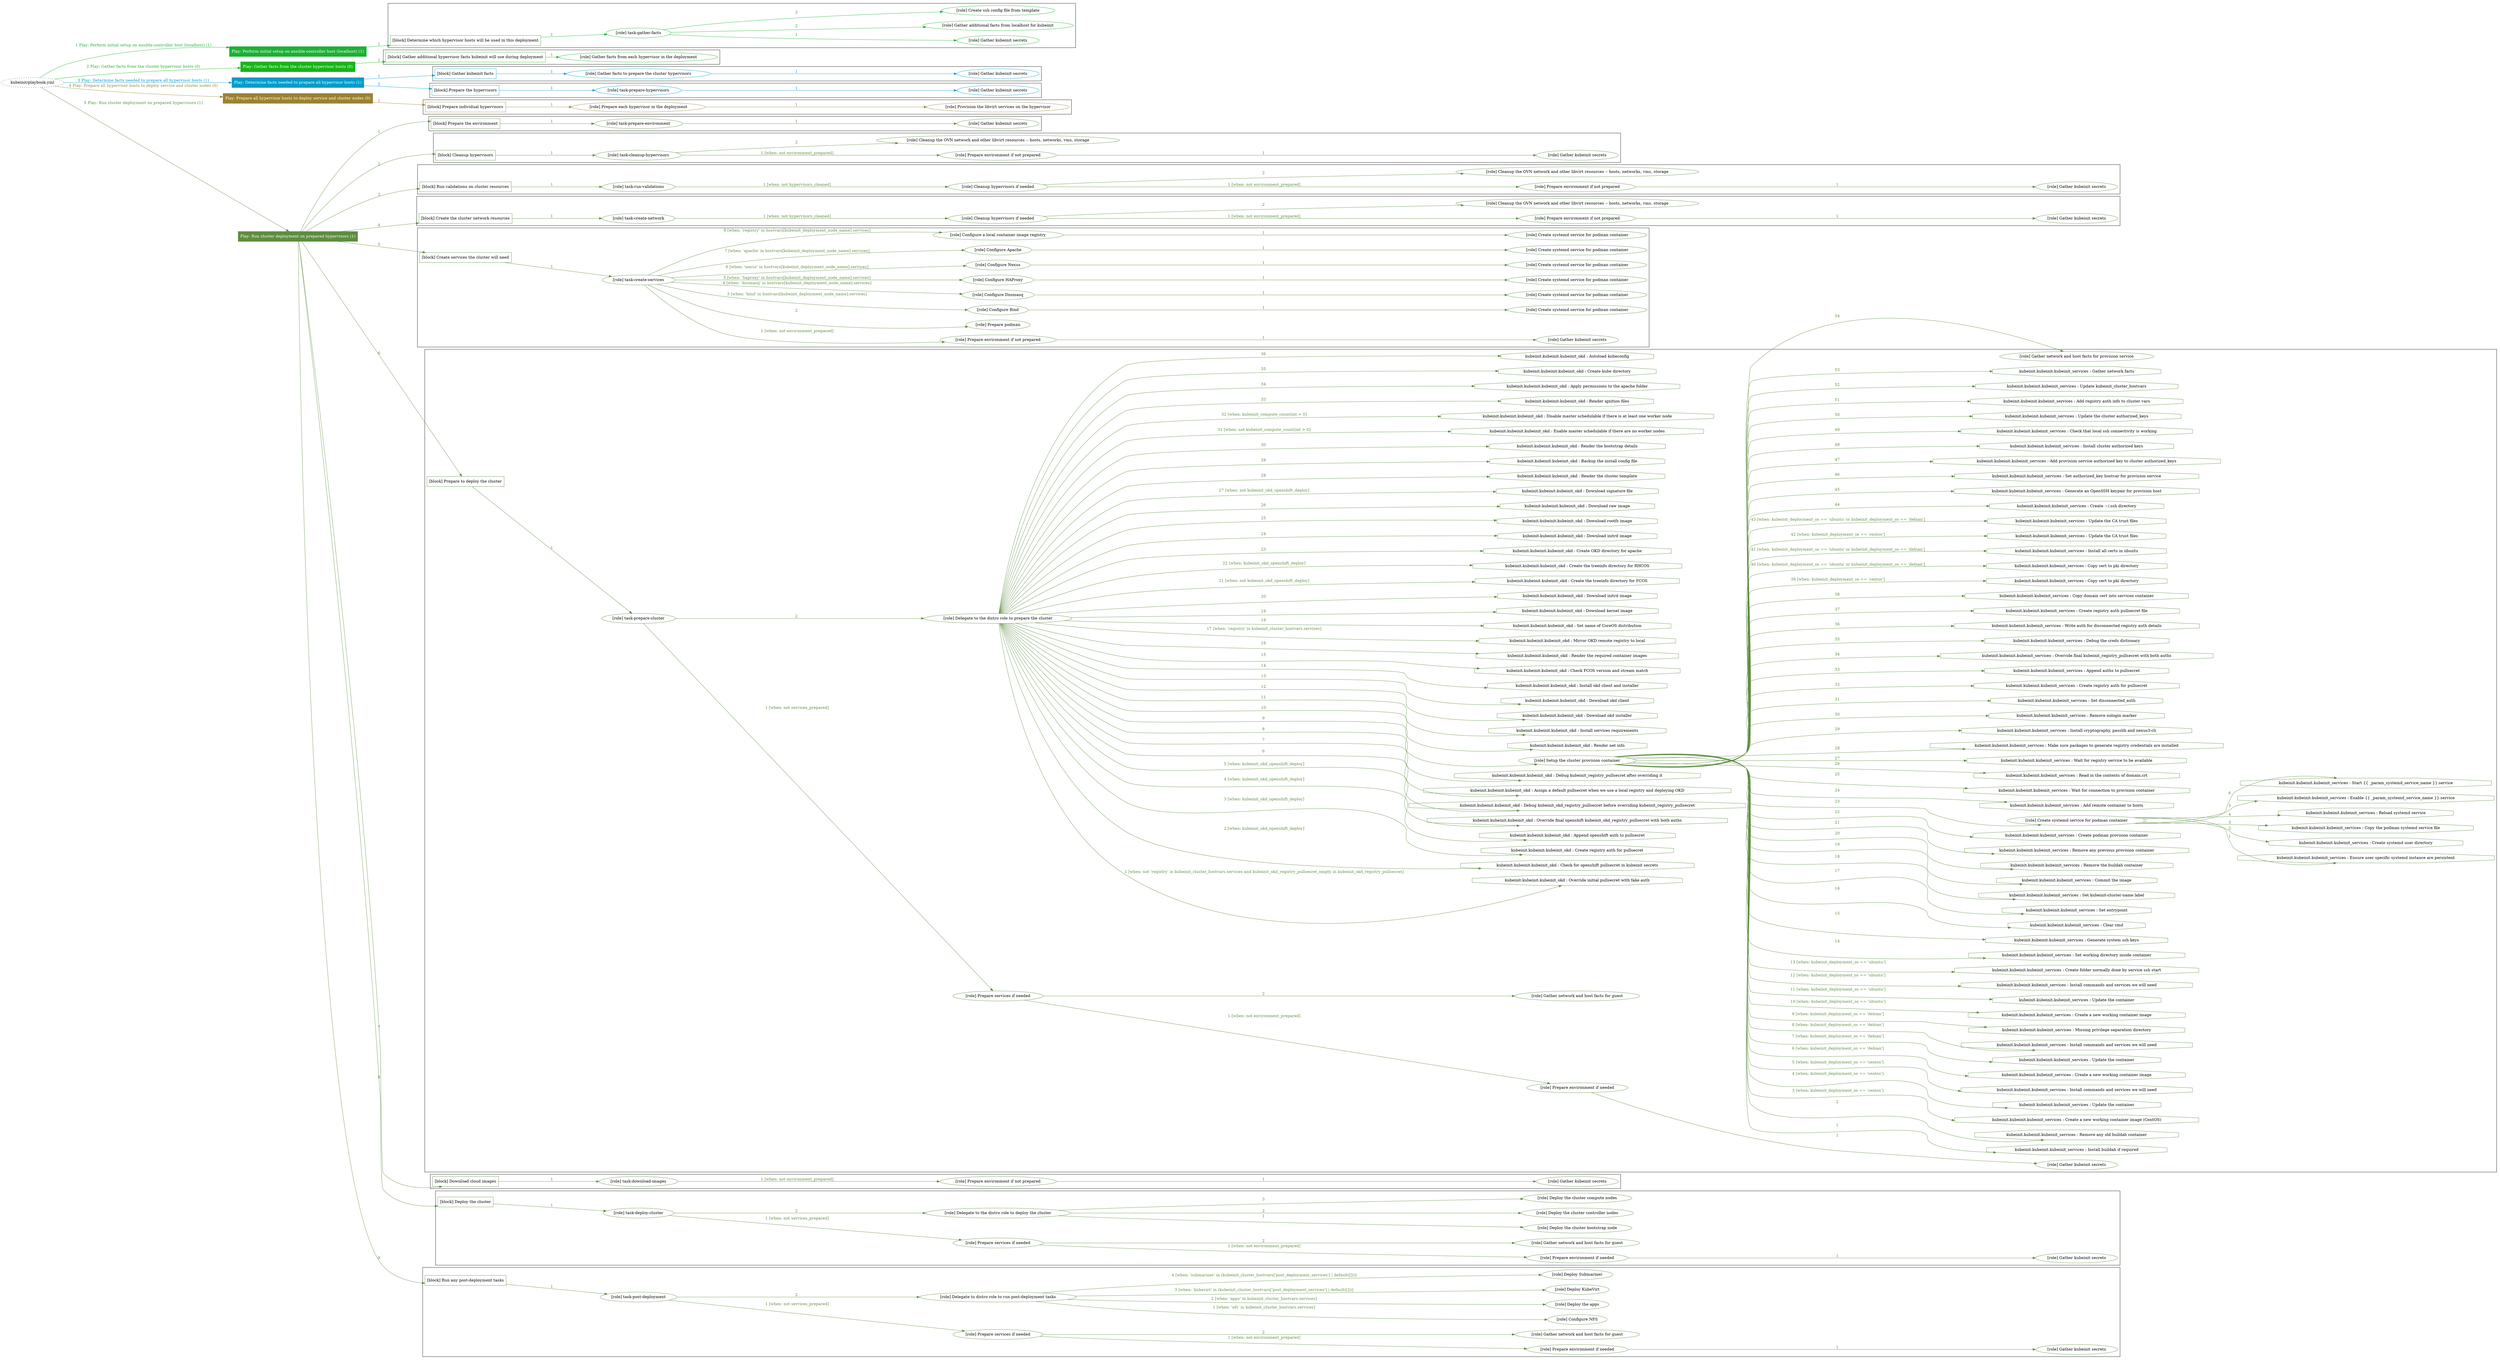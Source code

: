 digraph {
	graph [concentrate=true ordering=in rankdir=LR ratio=fill]
	edge [esep=5 sep=10]
	"kubeinit/playbook.yml" [URL="/home/runner/work/kubeinit/kubeinit/kubeinit/playbook.yml" id=playbook_5bd0b526 style=dotted]
	"kubeinit/playbook.yml" -> play_f232ef05 [label="1 Play: Perform initial setup on ansible-controller host (localhost) (1)" color="#1cb034" fontcolor="#1cb034" id=edge_play_f232ef05 labeltooltip="1 Play: Perform initial setup on ansible-controller host (localhost) (1)" tooltip="1 Play: Perform initial setup on ansible-controller host (localhost) (1)"]
	subgraph "Play: Perform initial setup on ansible-controller host (localhost) (1)" {
		play_f232ef05 [label="Play: Perform initial setup on ansible-controller host (localhost) (1)" URL="/home/runner/work/kubeinit/kubeinit/kubeinit/playbook.yml" color="#1cb034" fontcolor="#ffffff" id=play_f232ef05 shape=box style=filled tooltip=localhost]
		play_f232ef05 -> block_19fe8d14 [label=1 color="#1cb034" fontcolor="#1cb034" id=edge_block_19fe8d14 labeltooltip=1 tooltip=1]
		subgraph cluster_block_19fe8d14 {
			block_19fe8d14 [label="[block] Determine which hypervisor hosts will be used in this deployment" URL="/home/runner/work/kubeinit/kubeinit/kubeinit/playbook.yml" color="#1cb034" id=block_19fe8d14 labeltooltip="Determine which hypervisor hosts will be used in this deployment" shape=box tooltip="Determine which hypervisor hosts will be used in this deployment"]
			block_19fe8d14 -> role_4d60167a [label="1 " color="#1cb034" fontcolor="#1cb034" id=edge_role_4d60167a labeltooltip="1 " tooltip="1 "]
			subgraph "task-gather-facts" {
				role_4d60167a [label="[role] task-gather-facts" URL="/home/runner/work/kubeinit/kubeinit/kubeinit/playbook.yml" color="#1cb034" id=role_4d60167a tooltip="task-gather-facts"]
				role_4d60167a -> role_5d80697c [label="1 " color="#1cb034" fontcolor="#1cb034" id=edge_role_5d80697c labeltooltip="1 " tooltip="1 "]
				subgraph "Gather kubeinit secrets" {
					role_5d80697c [label="[role] Gather kubeinit secrets" URL="/home/runner/.ansible/collections/ansible_collections/kubeinit/kubeinit/roles/kubeinit_prepare/tasks/build_hypervisors_group.yml" color="#1cb034" id=role_5d80697c tooltip="Gather kubeinit secrets"]
				}
				role_4d60167a -> role_d093e942 [label="2 " color="#1cb034" fontcolor="#1cb034" id=edge_role_d093e942 labeltooltip="2 " tooltip="2 "]
				subgraph "Gather additional facts from localhost for kubeinit" {
					role_d093e942 [label="[role] Gather additional facts from localhost for kubeinit" URL="/home/runner/.ansible/collections/ansible_collections/kubeinit/kubeinit/roles/kubeinit_prepare/tasks/build_hypervisors_group.yml" color="#1cb034" id=role_d093e942 tooltip="Gather additional facts from localhost for kubeinit"]
				}
				role_4d60167a -> role_5a921467 [label="3 " color="#1cb034" fontcolor="#1cb034" id=edge_role_5a921467 labeltooltip="3 " tooltip="3 "]
				subgraph "Create ssh config file from template" {
					role_5a921467 [label="[role] Create ssh config file from template" URL="/home/runner/.ansible/collections/ansible_collections/kubeinit/kubeinit/roles/kubeinit_prepare/tasks/build_hypervisors_group.yml" color="#1cb034" id=role_5a921467 tooltip="Create ssh config file from template"]
				}
			}
		}
	}
	"kubeinit/playbook.yml" -> play_38820740 [label="2 Play: Gather facts from the cluster hypervisor hosts (0)" color="#17b517" fontcolor="#17b517" id=edge_play_38820740 labeltooltip="2 Play: Gather facts from the cluster hypervisor hosts (0)" tooltip="2 Play: Gather facts from the cluster hypervisor hosts (0)"]
	subgraph "Play: Gather facts from the cluster hypervisor hosts (0)" {
		play_38820740 [label="Play: Gather facts from the cluster hypervisor hosts (0)" URL="/home/runner/work/kubeinit/kubeinit/kubeinit/playbook.yml" color="#17b517" fontcolor="#ffffff" id=play_38820740 shape=box style=filled tooltip="Play: Gather facts from the cluster hypervisor hosts (0)"]
		play_38820740 -> block_c9c078db [label=1 color="#17b517" fontcolor="#17b517" id=edge_block_c9c078db labeltooltip=1 tooltip=1]
		subgraph cluster_block_c9c078db {
			block_c9c078db [label="[block] Gather additional hypervisor facts kubeinit will use during deployment" URL="/home/runner/work/kubeinit/kubeinit/kubeinit/playbook.yml" color="#17b517" id=block_c9c078db labeltooltip="Gather additional hypervisor facts kubeinit will use during deployment" shape=box tooltip="Gather additional hypervisor facts kubeinit will use during deployment"]
			block_c9c078db -> role_e70384d5 [label="1 " color="#17b517" fontcolor="#17b517" id=edge_role_e70384d5 labeltooltip="1 " tooltip="1 "]
			subgraph "Gather facts from each hypervisor in the deployment" {
				role_e70384d5 [label="[role] Gather facts from each hypervisor in the deployment" URL="/home/runner/work/kubeinit/kubeinit/kubeinit/playbook.yml" color="#17b517" id=role_e70384d5 tooltip="Gather facts from each hypervisor in the deployment"]
			}
		}
	}
	"kubeinit/playbook.yml" -> play_55d1f853 [label="3 Play: Determine facts needed to prepare all hypervisor hosts (1)" color="#029cca" fontcolor="#029cca" id=edge_play_55d1f853 labeltooltip="3 Play: Determine facts needed to prepare all hypervisor hosts (1)" tooltip="3 Play: Determine facts needed to prepare all hypervisor hosts (1)"]
	subgraph "Play: Determine facts needed to prepare all hypervisor hosts (1)" {
		play_55d1f853 [label="Play: Determine facts needed to prepare all hypervisor hosts (1)" URL="/home/runner/work/kubeinit/kubeinit/kubeinit/playbook.yml" color="#029cca" fontcolor="#ffffff" id=play_55d1f853 shape=box style=filled tooltip=localhost]
		play_55d1f853 -> block_470082de [label=1 color="#029cca" fontcolor="#029cca" id=edge_block_470082de labeltooltip=1 tooltip=1]
		subgraph cluster_block_470082de {
			block_470082de [label="[block] Gather kubeinit facts" URL="/home/runner/work/kubeinit/kubeinit/kubeinit/playbook.yml" color="#029cca" id=block_470082de labeltooltip="Gather kubeinit facts" shape=box tooltip="Gather kubeinit facts"]
			block_470082de -> role_0a15d0c3 [label="1 " color="#029cca" fontcolor="#029cca" id=edge_role_0a15d0c3 labeltooltip="1 " tooltip="1 "]
			subgraph "Gather facts to prepare the cluster hypervisors" {
				role_0a15d0c3 [label="[role] Gather facts to prepare the cluster hypervisors" URL="/home/runner/work/kubeinit/kubeinit/kubeinit/playbook.yml" color="#029cca" id=role_0a15d0c3 tooltip="Gather facts to prepare the cluster hypervisors"]
				role_0a15d0c3 -> role_2c00daa0 [label="1 " color="#029cca" fontcolor="#029cca" id=edge_role_2c00daa0 labeltooltip="1 " tooltip="1 "]
				subgraph "Gather kubeinit secrets" {
					role_2c00daa0 [label="[role] Gather kubeinit secrets" URL="/home/runner/.ansible/collections/ansible_collections/kubeinit/kubeinit/roles/kubeinit_prepare/tasks/gather_kubeinit_facts.yml" color="#029cca" id=role_2c00daa0 tooltip="Gather kubeinit secrets"]
				}
			}
		}
		play_55d1f853 -> block_6331a6e4 [label=2 color="#029cca" fontcolor="#029cca" id=edge_block_6331a6e4 labeltooltip=2 tooltip=2]
		subgraph cluster_block_6331a6e4 {
			block_6331a6e4 [label="[block] Prepare the hypervisors" URL="/home/runner/work/kubeinit/kubeinit/kubeinit/playbook.yml" color="#029cca" id=block_6331a6e4 labeltooltip="Prepare the hypervisors" shape=box tooltip="Prepare the hypervisors"]
			block_6331a6e4 -> role_4ce92f22 [label="1 " color="#029cca" fontcolor="#029cca" id=edge_role_4ce92f22 labeltooltip="1 " tooltip="1 "]
			subgraph "task-prepare-hypervisors" {
				role_4ce92f22 [label="[role] task-prepare-hypervisors" URL="/home/runner/work/kubeinit/kubeinit/kubeinit/playbook.yml" color="#029cca" id=role_4ce92f22 tooltip="task-prepare-hypervisors"]
				role_4ce92f22 -> role_ce9ff3c5 [label="1 " color="#029cca" fontcolor="#029cca" id=edge_role_ce9ff3c5 labeltooltip="1 " tooltip="1 "]
				subgraph "Gather kubeinit secrets" {
					role_ce9ff3c5 [label="[role] Gather kubeinit secrets" URL="/home/runner/.ansible/collections/ansible_collections/kubeinit/kubeinit/roles/kubeinit_prepare/tasks/gather_kubeinit_facts.yml" color="#029cca" id=role_ce9ff3c5 tooltip="Gather kubeinit secrets"]
				}
			}
		}
	}
	"kubeinit/playbook.yml" -> play_5f527de0 [label="4 Play: Prepare all hypervisor hosts to deploy service and cluster nodes (0)" color="#9a8232" fontcolor="#9a8232" id=edge_play_5f527de0 labeltooltip="4 Play: Prepare all hypervisor hosts to deploy service and cluster nodes (0)" tooltip="4 Play: Prepare all hypervisor hosts to deploy service and cluster nodes (0)"]
	subgraph "Play: Prepare all hypervisor hosts to deploy service and cluster nodes (0)" {
		play_5f527de0 [label="Play: Prepare all hypervisor hosts to deploy service and cluster nodes (0)" URL="/home/runner/work/kubeinit/kubeinit/kubeinit/playbook.yml" color="#9a8232" fontcolor="#ffffff" id=play_5f527de0 shape=box style=filled tooltip="Play: Prepare all hypervisor hosts to deploy service and cluster nodes (0)"]
		play_5f527de0 -> block_48659623 [label=1 color="#9a8232" fontcolor="#9a8232" id=edge_block_48659623 labeltooltip=1 tooltip=1]
		subgraph cluster_block_48659623 {
			block_48659623 [label="[block] Prepare individual hypervisors" URL="/home/runner/work/kubeinit/kubeinit/kubeinit/playbook.yml" color="#9a8232" id=block_48659623 labeltooltip="Prepare individual hypervisors" shape=box tooltip="Prepare individual hypervisors"]
			block_48659623 -> role_d1cb9c0b [label="1 " color="#9a8232" fontcolor="#9a8232" id=edge_role_d1cb9c0b labeltooltip="1 " tooltip="1 "]
			subgraph "Prepare each hypervisor in the deployment" {
				role_d1cb9c0b [label="[role] Prepare each hypervisor in the deployment" URL="/home/runner/work/kubeinit/kubeinit/kubeinit/playbook.yml" color="#9a8232" id=role_d1cb9c0b tooltip="Prepare each hypervisor in the deployment"]
				role_d1cb9c0b -> role_e20ecb7f [label="1 " color="#9a8232" fontcolor="#9a8232" id=edge_role_e20ecb7f labeltooltip="1 " tooltip="1 "]
				subgraph "Provision the libvirt services on the hypervisor" {
					role_e20ecb7f [label="[role] Provision the libvirt services on the hypervisor" URL="/home/runner/.ansible/collections/ansible_collections/kubeinit/kubeinit/roles/kubeinit_prepare/tasks/prepare_hypervisor.yml" color="#9a8232" id=role_e20ecb7f tooltip="Provision the libvirt services on the hypervisor"]
				}
			}
		}
	}
	"kubeinit/playbook.yml" -> play_91a40190 [label="5 Play: Run cluster deployment on prepared hypervisors (1)" color="#5d8d3f" fontcolor="#5d8d3f" id=edge_play_91a40190 labeltooltip="5 Play: Run cluster deployment on prepared hypervisors (1)" tooltip="5 Play: Run cluster deployment on prepared hypervisors (1)"]
	subgraph "Play: Run cluster deployment on prepared hypervisors (1)" {
		play_91a40190 [label="Play: Run cluster deployment on prepared hypervisors (1)" URL="/home/runner/work/kubeinit/kubeinit/kubeinit/playbook.yml" color="#5d8d3f" fontcolor="#ffffff" id=play_91a40190 shape=box style=filled tooltip=localhost]
		play_91a40190 -> block_7a1ac7ce [label=1 color="#5d8d3f" fontcolor="#5d8d3f" id=edge_block_7a1ac7ce labeltooltip=1 tooltip=1]
		subgraph cluster_block_7a1ac7ce {
			block_7a1ac7ce [label="[block] Prepare the environment" URL="/home/runner/work/kubeinit/kubeinit/kubeinit/playbook.yml" color="#5d8d3f" id=block_7a1ac7ce labeltooltip="Prepare the environment" shape=box tooltip="Prepare the environment"]
			block_7a1ac7ce -> role_b9281b1e [label="1 " color="#5d8d3f" fontcolor="#5d8d3f" id=edge_role_b9281b1e labeltooltip="1 " tooltip="1 "]
			subgraph "task-prepare-environment" {
				role_b9281b1e [label="[role] task-prepare-environment" URL="/home/runner/work/kubeinit/kubeinit/kubeinit/playbook.yml" color="#5d8d3f" id=role_b9281b1e tooltip="task-prepare-environment"]
				role_b9281b1e -> role_f3567754 [label="1 " color="#5d8d3f" fontcolor="#5d8d3f" id=edge_role_f3567754 labeltooltip="1 " tooltip="1 "]
				subgraph "Gather kubeinit secrets" {
					role_f3567754 [label="[role] Gather kubeinit secrets" URL="/home/runner/.ansible/collections/ansible_collections/kubeinit/kubeinit/roles/kubeinit_prepare/tasks/gather_kubeinit_facts.yml" color="#5d8d3f" id=role_f3567754 tooltip="Gather kubeinit secrets"]
				}
			}
		}
		play_91a40190 -> block_cbe0a0f3 [label=2 color="#5d8d3f" fontcolor="#5d8d3f" id=edge_block_cbe0a0f3 labeltooltip=2 tooltip=2]
		subgraph cluster_block_cbe0a0f3 {
			block_cbe0a0f3 [label="[block] Cleanup hypervisors" URL="/home/runner/work/kubeinit/kubeinit/kubeinit/playbook.yml" color="#5d8d3f" id=block_cbe0a0f3 labeltooltip="Cleanup hypervisors" shape=box tooltip="Cleanup hypervisors"]
			block_cbe0a0f3 -> role_4fd78d85 [label="1 " color="#5d8d3f" fontcolor="#5d8d3f" id=edge_role_4fd78d85 labeltooltip="1 " tooltip="1 "]
			subgraph "task-cleanup-hypervisors" {
				role_4fd78d85 [label="[role] task-cleanup-hypervisors" URL="/home/runner/work/kubeinit/kubeinit/kubeinit/playbook.yml" color="#5d8d3f" id=role_4fd78d85 tooltip="task-cleanup-hypervisors"]
				role_4fd78d85 -> role_09d73e8a [label="1 [when: not environment_prepared]" color="#5d8d3f" fontcolor="#5d8d3f" id=edge_role_09d73e8a labeltooltip="1 [when: not environment_prepared]" tooltip="1 [when: not environment_prepared]"]
				subgraph "Prepare environment if not prepared" {
					role_09d73e8a [label="[role] Prepare environment if not prepared" URL="/home/runner/.ansible/collections/ansible_collections/kubeinit/kubeinit/roles/kubeinit_prepare/tasks/cleanup_hypervisors.yml" color="#5d8d3f" id=role_09d73e8a tooltip="Prepare environment if not prepared"]
					role_09d73e8a -> role_9eb2670a [label="1 " color="#5d8d3f" fontcolor="#5d8d3f" id=edge_role_9eb2670a labeltooltip="1 " tooltip="1 "]
					subgraph "Gather kubeinit secrets" {
						role_9eb2670a [label="[role] Gather kubeinit secrets" URL="/home/runner/.ansible/collections/ansible_collections/kubeinit/kubeinit/roles/kubeinit_prepare/tasks/gather_kubeinit_facts.yml" color="#5d8d3f" id=role_9eb2670a tooltip="Gather kubeinit secrets"]
					}
				}
				role_4fd78d85 -> role_40abaff7 [label="2 " color="#5d8d3f" fontcolor="#5d8d3f" id=edge_role_40abaff7 labeltooltip="2 " tooltip="2 "]
				subgraph "Cleanup the OVN network and other libvirt resources -- hosts, networks, vms, storage" {
					role_40abaff7 [label="[role] Cleanup the OVN network and other libvirt resources -- hosts, networks, vms, storage" URL="/home/runner/.ansible/collections/ansible_collections/kubeinit/kubeinit/roles/kubeinit_prepare/tasks/cleanup_hypervisors.yml" color="#5d8d3f" id=role_40abaff7 tooltip="Cleanup the OVN network and other libvirt resources -- hosts, networks, vms, storage"]
				}
			}
		}
		play_91a40190 -> block_2baf0c34 [label=3 color="#5d8d3f" fontcolor="#5d8d3f" id=edge_block_2baf0c34 labeltooltip=3 tooltip=3]
		subgraph cluster_block_2baf0c34 {
			block_2baf0c34 [label="[block] Run validations on cluster resources" URL="/home/runner/work/kubeinit/kubeinit/kubeinit/playbook.yml" color="#5d8d3f" id=block_2baf0c34 labeltooltip="Run validations on cluster resources" shape=box tooltip="Run validations on cluster resources"]
			block_2baf0c34 -> role_f5ba2260 [label="1 " color="#5d8d3f" fontcolor="#5d8d3f" id=edge_role_f5ba2260 labeltooltip="1 " tooltip="1 "]
			subgraph "task-run-validations" {
				role_f5ba2260 [label="[role] task-run-validations" URL="/home/runner/work/kubeinit/kubeinit/kubeinit/playbook.yml" color="#5d8d3f" id=role_f5ba2260 tooltip="task-run-validations"]
				role_f5ba2260 -> role_47ac1f72 [label="1 [when: not hypervisors_cleaned]" color="#5d8d3f" fontcolor="#5d8d3f" id=edge_role_47ac1f72 labeltooltip="1 [when: not hypervisors_cleaned]" tooltip="1 [when: not hypervisors_cleaned]"]
				subgraph "Cleanup hypervisors if needed" {
					role_47ac1f72 [label="[role] Cleanup hypervisors if needed" URL="/home/runner/.ansible/collections/ansible_collections/kubeinit/kubeinit/roles/kubeinit_validations/tasks/main.yml" color="#5d8d3f" id=role_47ac1f72 tooltip="Cleanup hypervisors if needed"]
					role_47ac1f72 -> role_3d6f7224 [label="1 [when: not environment_prepared]" color="#5d8d3f" fontcolor="#5d8d3f" id=edge_role_3d6f7224 labeltooltip="1 [when: not environment_prepared]" tooltip="1 [when: not environment_prepared]"]
					subgraph "Prepare environment if not prepared" {
						role_3d6f7224 [label="[role] Prepare environment if not prepared" URL="/home/runner/.ansible/collections/ansible_collections/kubeinit/kubeinit/roles/kubeinit_prepare/tasks/cleanup_hypervisors.yml" color="#5d8d3f" id=role_3d6f7224 tooltip="Prepare environment if not prepared"]
						role_3d6f7224 -> role_6b81f84d [label="1 " color="#5d8d3f" fontcolor="#5d8d3f" id=edge_role_6b81f84d labeltooltip="1 " tooltip="1 "]
						subgraph "Gather kubeinit secrets" {
							role_6b81f84d [label="[role] Gather kubeinit secrets" URL="/home/runner/.ansible/collections/ansible_collections/kubeinit/kubeinit/roles/kubeinit_prepare/tasks/gather_kubeinit_facts.yml" color="#5d8d3f" id=role_6b81f84d tooltip="Gather kubeinit secrets"]
						}
					}
					role_47ac1f72 -> role_8c3ac137 [label="2 " color="#5d8d3f" fontcolor="#5d8d3f" id=edge_role_8c3ac137 labeltooltip="2 " tooltip="2 "]
					subgraph "Cleanup the OVN network and other libvirt resources -- hosts, networks, vms, storage" {
						role_8c3ac137 [label="[role] Cleanup the OVN network and other libvirt resources -- hosts, networks, vms, storage" URL="/home/runner/.ansible/collections/ansible_collections/kubeinit/kubeinit/roles/kubeinit_prepare/tasks/cleanup_hypervisors.yml" color="#5d8d3f" id=role_8c3ac137 tooltip="Cleanup the OVN network and other libvirt resources -- hosts, networks, vms, storage"]
					}
				}
			}
		}
		play_91a40190 -> block_7e04bc31 [label=4 color="#5d8d3f" fontcolor="#5d8d3f" id=edge_block_7e04bc31 labeltooltip=4 tooltip=4]
		subgraph cluster_block_7e04bc31 {
			block_7e04bc31 [label="[block] Create the cluster network resources" URL="/home/runner/work/kubeinit/kubeinit/kubeinit/playbook.yml" color="#5d8d3f" id=block_7e04bc31 labeltooltip="Create the cluster network resources" shape=box tooltip="Create the cluster network resources"]
			block_7e04bc31 -> role_d589b857 [label="1 " color="#5d8d3f" fontcolor="#5d8d3f" id=edge_role_d589b857 labeltooltip="1 " tooltip="1 "]
			subgraph "task-create-network" {
				role_d589b857 [label="[role] task-create-network" URL="/home/runner/work/kubeinit/kubeinit/kubeinit/playbook.yml" color="#5d8d3f" id=role_d589b857 tooltip="task-create-network"]
				role_d589b857 -> role_53b840d8 [label="1 [when: not hypervisors_cleaned]" color="#5d8d3f" fontcolor="#5d8d3f" id=edge_role_53b840d8 labeltooltip="1 [when: not hypervisors_cleaned]" tooltip="1 [when: not hypervisors_cleaned]"]
				subgraph "Cleanup hypervisors if needed" {
					role_53b840d8 [label="[role] Cleanup hypervisors if needed" URL="/home/runner/.ansible/collections/ansible_collections/kubeinit/kubeinit/roles/kubeinit_libvirt/tasks/create_network.yml" color="#5d8d3f" id=role_53b840d8 tooltip="Cleanup hypervisors if needed"]
					role_53b840d8 -> role_0b051d1a [label="1 [when: not environment_prepared]" color="#5d8d3f" fontcolor="#5d8d3f" id=edge_role_0b051d1a labeltooltip="1 [when: not environment_prepared]" tooltip="1 [when: not environment_prepared]"]
					subgraph "Prepare environment if not prepared" {
						role_0b051d1a [label="[role] Prepare environment if not prepared" URL="/home/runner/.ansible/collections/ansible_collections/kubeinit/kubeinit/roles/kubeinit_prepare/tasks/cleanup_hypervisors.yml" color="#5d8d3f" id=role_0b051d1a tooltip="Prepare environment if not prepared"]
						role_0b051d1a -> role_40e9ab20 [label="1 " color="#5d8d3f" fontcolor="#5d8d3f" id=edge_role_40e9ab20 labeltooltip="1 " tooltip="1 "]
						subgraph "Gather kubeinit secrets" {
							role_40e9ab20 [label="[role] Gather kubeinit secrets" URL="/home/runner/.ansible/collections/ansible_collections/kubeinit/kubeinit/roles/kubeinit_prepare/tasks/gather_kubeinit_facts.yml" color="#5d8d3f" id=role_40e9ab20 tooltip="Gather kubeinit secrets"]
						}
					}
					role_53b840d8 -> role_a2c7e4ae [label="2 " color="#5d8d3f" fontcolor="#5d8d3f" id=edge_role_a2c7e4ae labeltooltip="2 " tooltip="2 "]
					subgraph "Cleanup the OVN network and other libvirt resources -- hosts, networks, vms, storage" {
						role_a2c7e4ae [label="[role] Cleanup the OVN network and other libvirt resources -- hosts, networks, vms, storage" URL="/home/runner/.ansible/collections/ansible_collections/kubeinit/kubeinit/roles/kubeinit_prepare/tasks/cleanup_hypervisors.yml" color="#5d8d3f" id=role_a2c7e4ae tooltip="Cleanup the OVN network and other libvirt resources -- hosts, networks, vms, storage"]
					}
				}
			}
		}
		play_91a40190 -> block_e368e12f [label=5 color="#5d8d3f" fontcolor="#5d8d3f" id=edge_block_e368e12f labeltooltip=5 tooltip=5]
		subgraph cluster_block_e368e12f {
			block_e368e12f [label="[block] Create services the cluster will need" URL="/home/runner/work/kubeinit/kubeinit/kubeinit/playbook.yml" color="#5d8d3f" id=block_e368e12f labeltooltip="Create services the cluster will need" shape=box tooltip="Create services the cluster will need"]
			block_e368e12f -> role_3f17bc4e [label="1 " color="#5d8d3f" fontcolor="#5d8d3f" id=edge_role_3f17bc4e labeltooltip="1 " tooltip="1 "]
			subgraph "task-create-services" {
				role_3f17bc4e [label="[role] task-create-services" URL="/home/runner/work/kubeinit/kubeinit/kubeinit/playbook.yml" color="#5d8d3f" id=role_3f17bc4e tooltip="task-create-services"]
				role_3f17bc4e -> role_d02c46ab [label="1 [when: not environment_prepared]" color="#5d8d3f" fontcolor="#5d8d3f" id=edge_role_d02c46ab labeltooltip="1 [when: not environment_prepared]" tooltip="1 [when: not environment_prepared]"]
				subgraph "Prepare environment if not prepared" {
					role_d02c46ab [label="[role] Prepare environment if not prepared" URL="/home/runner/.ansible/collections/ansible_collections/kubeinit/kubeinit/roles/kubeinit_services/tasks/main.yml" color="#5d8d3f" id=role_d02c46ab tooltip="Prepare environment if not prepared"]
					role_d02c46ab -> role_5db9fcff [label="1 " color="#5d8d3f" fontcolor="#5d8d3f" id=edge_role_5db9fcff labeltooltip="1 " tooltip="1 "]
					subgraph "Gather kubeinit secrets" {
						role_5db9fcff [label="[role] Gather kubeinit secrets" URL="/home/runner/.ansible/collections/ansible_collections/kubeinit/kubeinit/roles/kubeinit_prepare/tasks/gather_kubeinit_facts.yml" color="#5d8d3f" id=role_5db9fcff tooltip="Gather kubeinit secrets"]
					}
				}
				role_3f17bc4e -> role_22cd5edf [label="2 " color="#5d8d3f" fontcolor="#5d8d3f" id=edge_role_22cd5edf labeltooltip="2 " tooltip="2 "]
				subgraph "Prepare podman" {
					role_22cd5edf [label="[role] Prepare podman" URL="/home/runner/.ansible/collections/ansible_collections/kubeinit/kubeinit/roles/kubeinit_services/tasks/00_create_service_pod.yml" color="#5d8d3f" id=role_22cd5edf tooltip="Prepare podman"]
				}
				role_3f17bc4e -> role_ddf62b0e [label="3 [when: 'bind' in hostvars[kubeinit_deployment_node_name].services]" color="#5d8d3f" fontcolor="#5d8d3f" id=edge_role_ddf62b0e labeltooltip="3 [when: 'bind' in hostvars[kubeinit_deployment_node_name].services]" tooltip="3 [when: 'bind' in hostvars[kubeinit_deployment_node_name].services]"]
				subgraph "Configure Bind" {
					role_ddf62b0e [label="[role] Configure Bind" URL="/home/runner/.ansible/collections/ansible_collections/kubeinit/kubeinit/roles/kubeinit_services/tasks/start_services_containers.yml" color="#5d8d3f" id=role_ddf62b0e tooltip="Configure Bind"]
					role_ddf62b0e -> role_09f98337 [label="1 " color="#5d8d3f" fontcolor="#5d8d3f" id=edge_role_09f98337 labeltooltip="1 " tooltip="1 "]
					subgraph "Create systemd service for podman container" {
						role_09f98337 [label="[role] Create systemd service for podman container" URL="/home/runner/.ansible/collections/ansible_collections/kubeinit/kubeinit/roles/kubeinit_bind/tasks/main.yml" color="#5d8d3f" id=role_09f98337 tooltip="Create systemd service for podman container"]
					}
				}
				role_3f17bc4e -> role_aedf7d36 [label="4 [when: 'dnsmasq' in hostvars[kubeinit_deployment_node_name].services]" color="#5d8d3f" fontcolor="#5d8d3f" id=edge_role_aedf7d36 labeltooltip="4 [when: 'dnsmasq' in hostvars[kubeinit_deployment_node_name].services]" tooltip="4 [when: 'dnsmasq' in hostvars[kubeinit_deployment_node_name].services]"]
				subgraph "Configure Dnsmasq" {
					role_aedf7d36 [label="[role] Configure Dnsmasq" URL="/home/runner/.ansible/collections/ansible_collections/kubeinit/kubeinit/roles/kubeinit_services/tasks/start_services_containers.yml" color="#5d8d3f" id=role_aedf7d36 tooltip="Configure Dnsmasq"]
					role_aedf7d36 -> role_ba54ecf4 [label="1 " color="#5d8d3f" fontcolor="#5d8d3f" id=edge_role_ba54ecf4 labeltooltip="1 " tooltip="1 "]
					subgraph "Create systemd service for podman container" {
						role_ba54ecf4 [label="[role] Create systemd service for podman container" URL="/home/runner/.ansible/collections/ansible_collections/kubeinit/kubeinit/roles/kubeinit_dnsmasq/tasks/main.yml" color="#5d8d3f" id=role_ba54ecf4 tooltip="Create systemd service for podman container"]
					}
				}
				role_3f17bc4e -> role_1099dd71 [label="5 [when: 'haproxy' in hostvars[kubeinit_deployment_node_name].services]" color="#5d8d3f" fontcolor="#5d8d3f" id=edge_role_1099dd71 labeltooltip="5 [when: 'haproxy' in hostvars[kubeinit_deployment_node_name].services]" tooltip="5 [when: 'haproxy' in hostvars[kubeinit_deployment_node_name].services]"]
				subgraph "Configure HAProxy" {
					role_1099dd71 [label="[role] Configure HAProxy" URL="/home/runner/.ansible/collections/ansible_collections/kubeinit/kubeinit/roles/kubeinit_services/tasks/start_services_containers.yml" color="#5d8d3f" id=role_1099dd71 tooltip="Configure HAProxy"]
					role_1099dd71 -> role_554f8d95 [label="1 " color="#5d8d3f" fontcolor="#5d8d3f" id=edge_role_554f8d95 labeltooltip="1 " tooltip="1 "]
					subgraph "Create systemd service for podman container" {
						role_554f8d95 [label="[role] Create systemd service for podman container" URL="/home/runner/.ansible/collections/ansible_collections/kubeinit/kubeinit/roles/kubeinit_haproxy/tasks/main.yml" color="#5d8d3f" id=role_554f8d95 tooltip="Create systemd service for podman container"]
					}
				}
				role_3f17bc4e -> role_d911cf30 [label="6 [when: 'nexus' in hostvars[kubeinit_deployment_node_name].services]" color="#5d8d3f" fontcolor="#5d8d3f" id=edge_role_d911cf30 labeltooltip="6 [when: 'nexus' in hostvars[kubeinit_deployment_node_name].services]" tooltip="6 [when: 'nexus' in hostvars[kubeinit_deployment_node_name].services]"]
				subgraph "Configure Nexus" {
					role_d911cf30 [label="[role] Configure Nexus" URL="/home/runner/.ansible/collections/ansible_collections/kubeinit/kubeinit/roles/kubeinit_services/tasks/start_services_containers.yml" color="#5d8d3f" id=role_d911cf30 tooltip="Configure Nexus"]
					role_d911cf30 -> role_3e6dd6eb [label="1 " color="#5d8d3f" fontcolor="#5d8d3f" id=edge_role_3e6dd6eb labeltooltip="1 " tooltip="1 "]
					subgraph "Create systemd service for podman container" {
						role_3e6dd6eb [label="[role] Create systemd service for podman container" URL="/home/runner/.ansible/collections/ansible_collections/kubeinit/kubeinit/roles/kubeinit_nexus/tasks/main.yml" color="#5d8d3f" id=role_3e6dd6eb tooltip="Create systemd service for podman container"]
					}
				}
				role_3f17bc4e -> role_12940715 [label="7 [when: 'apache' in hostvars[kubeinit_deployment_node_name].services]" color="#5d8d3f" fontcolor="#5d8d3f" id=edge_role_12940715 labeltooltip="7 [when: 'apache' in hostvars[kubeinit_deployment_node_name].services]" tooltip="7 [when: 'apache' in hostvars[kubeinit_deployment_node_name].services]"]
				subgraph "Configure Apache" {
					role_12940715 [label="[role] Configure Apache" URL="/home/runner/.ansible/collections/ansible_collections/kubeinit/kubeinit/roles/kubeinit_services/tasks/start_services_containers.yml" color="#5d8d3f" id=role_12940715 tooltip="Configure Apache"]
					role_12940715 -> role_f3f09249 [label="1 " color="#5d8d3f" fontcolor="#5d8d3f" id=edge_role_f3f09249 labeltooltip="1 " tooltip="1 "]
					subgraph "Create systemd service for podman container" {
						role_f3f09249 [label="[role] Create systemd service for podman container" URL="/home/runner/.ansible/collections/ansible_collections/kubeinit/kubeinit/roles/kubeinit_apache/tasks/main.yml" color="#5d8d3f" id=role_f3f09249 tooltip="Create systemd service for podman container"]
					}
				}
				role_3f17bc4e -> role_a20234f8 [label="8 [when: 'registry' in hostvars[kubeinit_deployment_node_name].services]" color="#5d8d3f" fontcolor="#5d8d3f" id=edge_role_a20234f8 labeltooltip="8 [when: 'registry' in hostvars[kubeinit_deployment_node_name].services]" tooltip="8 [when: 'registry' in hostvars[kubeinit_deployment_node_name].services]"]
				subgraph "Configure a local container image registry" {
					role_a20234f8 [label="[role] Configure a local container image registry" URL="/home/runner/.ansible/collections/ansible_collections/kubeinit/kubeinit/roles/kubeinit_services/tasks/start_services_containers.yml" color="#5d8d3f" id=role_a20234f8 tooltip="Configure a local container image registry"]
					role_a20234f8 -> role_7bda1345 [label="1 " color="#5d8d3f" fontcolor="#5d8d3f" id=edge_role_7bda1345 labeltooltip="1 " tooltip="1 "]
					subgraph "Create systemd service for podman container" {
						role_7bda1345 [label="[role] Create systemd service for podman container" URL="/home/runner/.ansible/collections/ansible_collections/kubeinit/kubeinit/roles/kubeinit_registry/tasks/main.yml" color="#5d8d3f" id=role_7bda1345 tooltip="Create systemd service for podman container"]
					}
				}
			}
		}
		play_91a40190 -> block_3fff023b [label=6 color="#5d8d3f" fontcolor="#5d8d3f" id=edge_block_3fff023b labeltooltip=6 tooltip=6]
		subgraph cluster_block_3fff023b {
			block_3fff023b [label="[block] Prepare to deploy the cluster" URL="/home/runner/work/kubeinit/kubeinit/kubeinit/playbook.yml" color="#5d8d3f" id=block_3fff023b labeltooltip="Prepare to deploy the cluster" shape=box tooltip="Prepare to deploy the cluster"]
			block_3fff023b -> role_96c38bd6 [label="1 " color="#5d8d3f" fontcolor="#5d8d3f" id=edge_role_96c38bd6 labeltooltip="1 " tooltip="1 "]
			subgraph "task-prepare-cluster" {
				role_96c38bd6 [label="[role] task-prepare-cluster" URL="/home/runner/work/kubeinit/kubeinit/kubeinit/playbook.yml" color="#5d8d3f" id=role_96c38bd6 tooltip="task-prepare-cluster"]
				role_96c38bd6 -> role_f9651bd9 [label="1 [when: not services_prepared]" color="#5d8d3f" fontcolor="#5d8d3f" id=edge_role_f9651bd9 labeltooltip="1 [when: not services_prepared]" tooltip="1 [when: not services_prepared]"]
				subgraph "Prepare services if needed" {
					role_f9651bd9 [label="[role] Prepare services if needed" URL="/home/runner/.ansible/collections/ansible_collections/kubeinit/kubeinit/roles/kubeinit_prepare/tasks/prepare_cluster.yml" color="#5d8d3f" id=role_f9651bd9 tooltip="Prepare services if needed"]
					role_f9651bd9 -> role_e2c0f6f5 [label="1 [when: not environment_prepared]" color="#5d8d3f" fontcolor="#5d8d3f" id=edge_role_e2c0f6f5 labeltooltip="1 [when: not environment_prepared]" tooltip="1 [when: not environment_prepared]"]
					subgraph "Prepare environment if needed" {
						role_e2c0f6f5 [label="[role] Prepare environment if needed" URL="/home/runner/.ansible/collections/ansible_collections/kubeinit/kubeinit/roles/kubeinit_services/tasks/prepare_services.yml" color="#5d8d3f" id=role_e2c0f6f5 tooltip="Prepare environment if needed"]
						role_e2c0f6f5 -> role_97dea58a [label="1 " color="#5d8d3f" fontcolor="#5d8d3f" id=edge_role_97dea58a labeltooltip="1 " tooltip="1 "]
						subgraph "Gather kubeinit secrets" {
							role_97dea58a [label="[role] Gather kubeinit secrets" URL="/home/runner/.ansible/collections/ansible_collections/kubeinit/kubeinit/roles/kubeinit_prepare/tasks/gather_kubeinit_facts.yml" color="#5d8d3f" id=role_97dea58a tooltip="Gather kubeinit secrets"]
						}
					}
					role_f9651bd9 -> role_2f87b4b0 [label="2 " color="#5d8d3f" fontcolor="#5d8d3f" id=edge_role_2f87b4b0 labeltooltip="2 " tooltip="2 "]
					subgraph "Gather network and host facts for guest" {
						role_2f87b4b0 [label="[role] Gather network and host facts for guest" URL="/home/runner/.ansible/collections/ansible_collections/kubeinit/kubeinit/roles/kubeinit_services/tasks/prepare_services.yml" color="#5d8d3f" id=role_2f87b4b0 tooltip="Gather network and host facts for guest"]
					}
				}
				role_96c38bd6 -> role_e8441a2d [label="2 " color="#5d8d3f" fontcolor="#5d8d3f" id=edge_role_e8441a2d labeltooltip="2 " tooltip="2 "]
				subgraph "Delegate to the distro role to prepare the cluster" {
					role_e8441a2d [label="[role] Delegate to the distro role to prepare the cluster" URL="/home/runner/.ansible/collections/ansible_collections/kubeinit/kubeinit/roles/kubeinit_prepare/tasks/prepare_cluster.yml" color="#5d8d3f" id=role_e8441a2d tooltip="Delegate to the distro role to prepare the cluster"]
					task_4afab2ca [label="kubeinit.kubeinit.kubeinit_okd : Override initial pullsecret with fake auth" URL="/home/runner/.ansible/collections/ansible_collections/kubeinit/kubeinit/roles/kubeinit_okd/tasks/prepare_cluster.yml" color="#5d8d3f" id=task_4afab2ca shape=octagon tooltip="kubeinit.kubeinit.kubeinit_okd : Override initial pullsecret with fake auth"]
					role_e8441a2d -> task_4afab2ca [label="1 [when: not 'registry' in kubeinit_cluster_hostvars.services and kubeinit_okd_registry_pullsecret_empty in kubeinit_okd_registry_pullsecret]" color="#5d8d3f" fontcolor="#5d8d3f" id=edge_task_4afab2ca labeltooltip="1 [when: not 'registry' in kubeinit_cluster_hostvars.services and kubeinit_okd_registry_pullsecret_empty in kubeinit_okd_registry_pullsecret]" tooltip="1 [when: not 'registry' in kubeinit_cluster_hostvars.services and kubeinit_okd_registry_pullsecret_empty in kubeinit_okd_registry_pullsecret]"]
					task_52efa67e [label="kubeinit.kubeinit.kubeinit_okd : Check for openshift pullsecret in kubeinit secrets" URL="/home/runner/.ansible/collections/ansible_collections/kubeinit/kubeinit/roles/kubeinit_okd/tasks/prepare_cluster.yml" color="#5d8d3f" id=task_52efa67e shape=octagon tooltip="kubeinit.kubeinit.kubeinit_okd : Check for openshift pullsecret in kubeinit secrets"]
					role_e8441a2d -> task_52efa67e [label="2 [when: kubeinit_okd_openshift_deploy]" color="#5d8d3f" fontcolor="#5d8d3f" id=edge_task_52efa67e labeltooltip="2 [when: kubeinit_okd_openshift_deploy]" tooltip="2 [when: kubeinit_okd_openshift_deploy]"]
					task_ad0c7b8b [label="kubeinit.kubeinit.kubeinit_okd : Create registry auth for pullsecret" URL="/home/runner/.ansible/collections/ansible_collections/kubeinit/kubeinit/roles/kubeinit_okd/tasks/prepare_cluster.yml" color="#5d8d3f" id=task_ad0c7b8b shape=octagon tooltip="kubeinit.kubeinit.kubeinit_okd : Create registry auth for pullsecret"]
					role_e8441a2d -> task_ad0c7b8b [label="3 [when: kubeinit_okd_openshift_deploy]" color="#5d8d3f" fontcolor="#5d8d3f" id=edge_task_ad0c7b8b labeltooltip="3 [when: kubeinit_okd_openshift_deploy]" tooltip="3 [when: kubeinit_okd_openshift_deploy]"]
					task_4dc7bf5a [label="kubeinit.kubeinit.kubeinit_okd : Append openshift auth to pullsecret" URL="/home/runner/.ansible/collections/ansible_collections/kubeinit/kubeinit/roles/kubeinit_okd/tasks/prepare_cluster.yml" color="#5d8d3f" id=task_4dc7bf5a shape=octagon tooltip="kubeinit.kubeinit.kubeinit_okd : Append openshift auth to pullsecret"]
					role_e8441a2d -> task_4dc7bf5a [label="4 [when: kubeinit_okd_openshift_deploy]" color="#5d8d3f" fontcolor="#5d8d3f" id=edge_task_4dc7bf5a labeltooltip="4 [when: kubeinit_okd_openshift_deploy]" tooltip="4 [when: kubeinit_okd_openshift_deploy]"]
					task_d6d8e357 [label="kubeinit.kubeinit.kubeinit_okd : Override final openshift kubeinit_okd_registry_pullsecret with both auths" URL="/home/runner/.ansible/collections/ansible_collections/kubeinit/kubeinit/roles/kubeinit_okd/tasks/prepare_cluster.yml" color="#5d8d3f" id=task_d6d8e357 shape=octagon tooltip="kubeinit.kubeinit.kubeinit_okd : Override final openshift kubeinit_okd_registry_pullsecret with both auths"]
					role_e8441a2d -> task_d6d8e357 [label="5 [when: kubeinit_okd_openshift_deploy]" color="#5d8d3f" fontcolor="#5d8d3f" id=edge_task_d6d8e357 labeltooltip="5 [when: kubeinit_okd_openshift_deploy]" tooltip="5 [when: kubeinit_okd_openshift_deploy]"]
					task_bc92924f [label="kubeinit.kubeinit.kubeinit_okd : Debug kubeinit_okd_registry_pullsecret before overriding kubeinit_registry_pullsecret" URL="/home/runner/.ansible/collections/ansible_collections/kubeinit/kubeinit/roles/kubeinit_okd/tasks/prepare_cluster.yml" color="#5d8d3f" id=task_bc92924f shape=octagon tooltip="kubeinit.kubeinit.kubeinit_okd : Debug kubeinit_okd_registry_pullsecret before overriding kubeinit_registry_pullsecret"]
					role_e8441a2d -> task_bc92924f [label="6 " color="#5d8d3f" fontcolor="#5d8d3f" id=edge_task_bc92924f labeltooltip="6 " tooltip="6 "]
					task_2c3b480d [label="kubeinit.kubeinit.kubeinit_okd : Assign a default pullsecret when we use a local registry and deploying OKD" URL="/home/runner/.ansible/collections/ansible_collections/kubeinit/kubeinit/roles/kubeinit_okd/tasks/prepare_cluster.yml" color="#5d8d3f" id=task_2c3b480d shape=octagon tooltip="kubeinit.kubeinit.kubeinit_okd : Assign a default pullsecret when we use a local registry and deploying OKD"]
					role_e8441a2d -> task_2c3b480d [label="7 " color="#5d8d3f" fontcolor="#5d8d3f" id=edge_task_2c3b480d labeltooltip="7 " tooltip="7 "]
					task_cb656079 [label="kubeinit.kubeinit.kubeinit_okd : Debug kubeinit_registry_pullsecret after overriding it" URL="/home/runner/.ansible/collections/ansible_collections/kubeinit/kubeinit/roles/kubeinit_okd/tasks/prepare_cluster.yml" color="#5d8d3f" id=task_cb656079 shape=octagon tooltip="kubeinit.kubeinit.kubeinit_okd : Debug kubeinit_registry_pullsecret after overriding it"]
					role_e8441a2d -> task_cb656079 [label="8 " color="#5d8d3f" fontcolor="#5d8d3f" id=edge_task_cb656079 labeltooltip="8 " tooltip="8 "]
					role_e8441a2d -> role_1e4b4c24 [label="9 " color="#5d8d3f" fontcolor="#5d8d3f" id=edge_role_1e4b4c24 labeltooltip="9 " tooltip="9 "]
					subgraph "Setup the cluster provision container" {
						role_1e4b4c24 [label="[role] Setup the cluster provision container" URL="/home/runner/.ansible/collections/ansible_collections/kubeinit/kubeinit/roles/kubeinit_okd/tasks/prepare_cluster.yml" color="#5d8d3f" id=role_1e4b4c24 tooltip="Setup the cluster provision container"]
						task_795ea3ac [label="kubeinit.kubeinit.kubeinit_services : Install buildah if required" URL="/home/runner/.ansible/collections/ansible_collections/kubeinit/kubeinit/roles/kubeinit_services/tasks/create_provision_container.yml" color="#5d8d3f" id=task_795ea3ac shape=octagon tooltip="kubeinit.kubeinit.kubeinit_services : Install buildah if required"]
						role_1e4b4c24 -> task_795ea3ac [label="1 " color="#5d8d3f" fontcolor="#5d8d3f" id=edge_task_795ea3ac labeltooltip="1 " tooltip="1 "]
						task_4f88c861 [label="kubeinit.kubeinit.kubeinit_services : Remove any old buildah container" URL="/home/runner/.ansible/collections/ansible_collections/kubeinit/kubeinit/roles/kubeinit_services/tasks/create_provision_container.yml" color="#5d8d3f" id=task_4f88c861 shape=octagon tooltip="kubeinit.kubeinit.kubeinit_services : Remove any old buildah container"]
						role_1e4b4c24 -> task_4f88c861 [label="2 " color="#5d8d3f" fontcolor="#5d8d3f" id=edge_task_4f88c861 labeltooltip="2 " tooltip="2 "]
						task_635a31d4 [label="kubeinit.kubeinit.kubeinit_services : Create a new working container image (CentOS)" URL="/home/runner/.ansible/collections/ansible_collections/kubeinit/kubeinit/roles/kubeinit_services/tasks/create_provision_container.yml" color="#5d8d3f" id=task_635a31d4 shape=octagon tooltip="kubeinit.kubeinit.kubeinit_services : Create a new working container image (CentOS)"]
						role_1e4b4c24 -> task_635a31d4 [label="3 [when: kubeinit_deployment_os == 'centos']" color="#5d8d3f" fontcolor="#5d8d3f" id=edge_task_635a31d4 labeltooltip="3 [when: kubeinit_deployment_os == 'centos']" tooltip="3 [when: kubeinit_deployment_os == 'centos']"]
						task_80f5df4b [label="kubeinit.kubeinit.kubeinit_services : Update the container" URL="/home/runner/.ansible/collections/ansible_collections/kubeinit/kubeinit/roles/kubeinit_services/tasks/create_provision_container.yml" color="#5d8d3f" id=task_80f5df4b shape=octagon tooltip="kubeinit.kubeinit.kubeinit_services : Update the container"]
						role_1e4b4c24 -> task_80f5df4b [label="4 [when: kubeinit_deployment_os == 'centos']" color="#5d8d3f" fontcolor="#5d8d3f" id=edge_task_80f5df4b labeltooltip="4 [when: kubeinit_deployment_os == 'centos']" tooltip="4 [when: kubeinit_deployment_os == 'centos']"]
						task_2f5efd38 [label="kubeinit.kubeinit.kubeinit_services : Install commands and services we will need" URL="/home/runner/.ansible/collections/ansible_collections/kubeinit/kubeinit/roles/kubeinit_services/tasks/create_provision_container.yml" color="#5d8d3f" id=task_2f5efd38 shape=octagon tooltip="kubeinit.kubeinit.kubeinit_services : Install commands and services we will need"]
						role_1e4b4c24 -> task_2f5efd38 [label="5 [when: kubeinit_deployment_os == 'centos']" color="#5d8d3f" fontcolor="#5d8d3f" id=edge_task_2f5efd38 labeltooltip="5 [when: kubeinit_deployment_os == 'centos']" tooltip="5 [when: kubeinit_deployment_os == 'centos']"]
						task_acf0d2e1 [label="kubeinit.kubeinit.kubeinit_services : Create a new working container image" URL="/home/runner/.ansible/collections/ansible_collections/kubeinit/kubeinit/roles/kubeinit_services/tasks/create_provision_container.yml" color="#5d8d3f" id=task_acf0d2e1 shape=octagon tooltip="kubeinit.kubeinit.kubeinit_services : Create a new working container image"]
						role_1e4b4c24 -> task_acf0d2e1 [label="6 [when: kubeinit_deployment_os == 'debian']" color="#5d8d3f" fontcolor="#5d8d3f" id=edge_task_acf0d2e1 labeltooltip="6 [when: kubeinit_deployment_os == 'debian']" tooltip="6 [when: kubeinit_deployment_os == 'debian']"]
						task_0cc76741 [label="kubeinit.kubeinit.kubeinit_services : Update the container" URL="/home/runner/.ansible/collections/ansible_collections/kubeinit/kubeinit/roles/kubeinit_services/tasks/create_provision_container.yml" color="#5d8d3f" id=task_0cc76741 shape=octagon tooltip="kubeinit.kubeinit.kubeinit_services : Update the container"]
						role_1e4b4c24 -> task_0cc76741 [label="7 [when: kubeinit_deployment_os == 'debian']" color="#5d8d3f" fontcolor="#5d8d3f" id=edge_task_0cc76741 labeltooltip="7 [when: kubeinit_deployment_os == 'debian']" tooltip="7 [when: kubeinit_deployment_os == 'debian']"]
						task_f4d0ce7e [label="kubeinit.kubeinit.kubeinit_services : Install commands and services we will need" URL="/home/runner/.ansible/collections/ansible_collections/kubeinit/kubeinit/roles/kubeinit_services/tasks/create_provision_container.yml" color="#5d8d3f" id=task_f4d0ce7e shape=octagon tooltip="kubeinit.kubeinit.kubeinit_services : Install commands and services we will need"]
						role_1e4b4c24 -> task_f4d0ce7e [label="8 [when: kubeinit_deployment_os == 'debian']" color="#5d8d3f" fontcolor="#5d8d3f" id=edge_task_f4d0ce7e labeltooltip="8 [when: kubeinit_deployment_os == 'debian']" tooltip="8 [when: kubeinit_deployment_os == 'debian']"]
						task_77d94e41 [label="kubeinit.kubeinit.kubeinit_services : Missing privilege separation directory" URL="/home/runner/.ansible/collections/ansible_collections/kubeinit/kubeinit/roles/kubeinit_services/tasks/create_provision_container.yml" color="#5d8d3f" id=task_77d94e41 shape=octagon tooltip="kubeinit.kubeinit.kubeinit_services : Missing privilege separation directory"]
						role_1e4b4c24 -> task_77d94e41 [label="9 [when: kubeinit_deployment_os == 'debian']" color="#5d8d3f" fontcolor="#5d8d3f" id=edge_task_77d94e41 labeltooltip="9 [when: kubeinit_deployment_os == 'debian']" tooltip="9 [when: kubeinit_deployment_os == 'debian']"]
						task_84354d15 [label="kubeinit.kubeinit.kubeinit_services : Create a new working container image" URL="/home/runner/.ansible/collections/ansible_collections/kubeinit/kubeinit/roles/kubeinit_services/tasks/create_provision_container.yml" color="#5d8d3f" id=task_84354d15 shape=octagon tooltip="kubeinit.kubeinit.kubeinit_services : Create a new working container image"]
						role_1e4b4c24 -> task_84354d15 [label="10 [when: kubeinit_deployment_os == 'ubuntu']" color="#5d8d3f" fontcolor="#5d8d3f" id=edge_task_84354d15 labeltooltip="10 [when: kubeinit_deployment_os == 'ubuntu']" tooltip="10 [when: kubeinit_deployment_os == 'ubuntu']"]
						task_27e0d5d4 [label="kubeinit.kubeinit.kubeinit_services : Update the container" URL="/home/runner/.ansible/collections/ansible_collections/kubeinit/kubeinit/roles/kubeinit_services/tasks/create_provision_container.yml" color="#5d8d3f" id=task_27e0d5d4 shape=octagon tooltip="kubeinit.kubeinit.kubeinit_services : Update the container"]
						role_1e4b4c24 -> task_27e0d5d4 [label="11 [when: kubeinit_deployment_os == 'ubuntu']" color="#5d8d3f" fontcolor="#5d8d3f" id=edge_task_27e0d5d4 labeltooltip="11 [when: kubeinit_deployment_os == 'ubuntu']" tooltip="11 [when: kubeinit_deployment_os == 'ubuntu']"]
						task_057bd3c3 [label="kubeinit.kubeinit.kubeinit_services : Install commands and services we will need" URL="/home/runner/.ansible/collections/ansible_collections/kubeinit/kubeinit/roles/kubeinit_services/tasks/create_provision_container.yml" color="#5d8d3f" id=task_057bd3c3 shape=octagon tooltip="kubeinit.kubeinit.kubeinit_services : Install commands and services we will need"]
						role_1e4b4c24 -> task_057bd3c3 [label="12 [when: kubeinit_deployment_os == 'ubuntu']" color="#5d8d3f" fontcolor="#5d8d3f" id=edge_task_057bd3c3 labeltooltip="12 [when: kubeinit_deployment_os == 'ubuntu']" tooltip="12 [when: kubeinit_deployment_os == 'ubuntu']"]
						task_7ccff8ef [label="kubeinit.kubeinit.kubeinit_services : Create folder normally done by service ssh start" URL="/home/runner/.ansible/collections/ansible_collections/kubeinit/kubeinit/roles/kubeinit_services/tasks/create_provision_container.yml" color="#5d8d3f" id=task_7ccff8ef shape=octagon tooltip="kubeinit.kubeinit.kubeinit_services : Create folder normally done by service ssh start"]
						role_1e4b4c24 -> task_7ccff8ef [label="13 [when: kubeinit_deployment_os == 'ubuntu']" color="#5d8d3f" fontcolor="#5d8d3f" id=edge_task_7ccff8ef labeltooltip="13 [when: kubeinit_deployment_os == 'ubuntu']" tooltip="13 [when: kubeinit_deployment_os == 'ubuntu']"]
						task_70abd1a2 [label="kubeinit.kubeinit.kubeinit_services : Set working directory inside container" URL="/home/runner/.ansible/collections/ansible_collections/kubeinit/kubeinit/roles/kubeinit_services/tasks/create_provision_container.yml" color="#5d8d3f" id=task_70abd1a2 shape=octagon tooltip="kubeinit.kubeinit.kubeinit_services : Set working directory inside container"]
						role_1e4b4c24 -> task_70abd1a2 [label="14 " color="#5d8d3f" fontcolor="#5d8d3f" id=edge_task_70abd1a2 labeltooltip="14 " tooltip="14 "]
						task_e64d0b6c [label="kubeinit.kubeinit.kubeinit_services : Generate system ssh keys" URL="/home/runner/.ansible/collections/ansible_collections/kubeinit/kubeinit/roles/kubeinit_services/tasks/create_provision_container.yml" color="#5d8d3f" id=task_e64d0b6c shape=octagon tooltip="kubeinit.kubeinit.kubeinit_services : Generate system ssh keys"]
						role_1e4b4c24 -> task_e64d0b6c [label="15 " color="#5d8d3f" fontcolor="#5d8d3f" id=edge_task_e64d0b6c labeltooltip="15 " tooltip="15 "]
						task_c3aae324 [label="kubeinit.kubeinit.kubeinit_services : Clear cmd" URL="/home/runner/.ansible/collections/ansible_collections/kubeinit/kubeinit/roles/kubeinit_services/tasks/create_provision_container.yml" color="#5d8d3f" id=task_c3aae324 shape=octagon tooltip="kubeinit.kubeinit.kubeinit_services : Clear cmd"]
						role_1e4b4c24 -> task_c3aae324 [label="16 " color="#5d8d3f" fontcolor="#5d8d3f" id=edge_task_c3aae324 labeltooltip="16 " tooltip="16 "]
						task_c0f7d856 [label="kubeinit.kubeinit.kubeinit_services : Set entrypoint" URL="/home/runner/.ansible/collections/ansible_collections/kubeinit/kubeinit/roles/kubeinit_services/tasks/create_provision_container.yml" color="#5d8d3f" id=task_c0f7d856 shape=octagon tooltip="kubeinit.kubeinit.kubeinit_services : Set entrypoint"]
						role_1e4b4c24 -> task_c0f7d856 [label="17 " color="#5d8d3f" fontcolor="#5d8d3f" id=edge_task_c0f7d856 labeltooltip="17 " tooltip="17 "]
						task_035c3d9c [label="kubeinit.kubeinit.kubeinit_services : Set kubeinit-cluster-name label" URL="/home/runner/.ansible/collections/ansible_collections/kubeinit/kubeinit/roles/kubeinit_services/tasks/create_provision_container.yml" color="#5d8d3f" id=task_035c3d9c shape=octagon tooltip="kubeinit.kubeinit.kubeinit_services : Set kubeinit-cluster-name label"]
						role_1e4b4c24 -> task_035c3d9c [label="18 " color="#5d8d3f" fontcolor="#5d8d3f" id=edge_task_035c3d9c labeltooltip="18 " tooltip="18 "]
						task_bf261389 [label="kubeinit.kubeinit.kubeinit_services : Commit the image" URL="/home/runner/.ansible/collections/ansible_collections/kubeinit/kubeinit/roles/kubeinit_services/tasks/create_provision_container.yml" color="#5d8d3f" id=task_bf261389 shape=octagon tooltip="kubeinit.kubeinit.kubeinit_services : Commit the image"]
						role_1e4b4c24 -> task_bf261389 [label="19 " color="#5d8d3f" fontcolor="#5d8d3f" id=edge_task_bf261389 labeltooltip="19 " tooltip="19 "]
						task_74b01175 [label="kubeinit.kubeinit.kubeinit_services : Remove the buildah container" URL="/home/runner/.ansible/collections/ansible_collections/kubeinit/kubeinit/roles/kubeinit_services/tasks/create_provision_container.yml" color="#5d8d3f" id=task_74b01175 shape=octagon tooltip="kubeinit.kubeinit.kubeinit_services : Remove the buildah container"]
						role_1e4b4c24 -> task_74b01175 [label="20 " color="#5d8d3f" fontcolor="#5d8d3f" id=edge_task_74b01175 labeltooltip="20 " tooltip="20 "]
						task_6ce76a24 [label="kubeinit.kubeinit.kubeinit_services : Remove any previous provision container" URL="/home/runner/.ansible/collections/ansible_collections/kubeinit/kubeinit/roles/kubeinit_services/tasks/create_provision_container.yml" color="#5d8d3f" id=task_6ce76a24 shape=octagon tooltip="kubeinit.kubeinit.kubeinit_services : Remove any previous provision container"]
						role_1e4b4c24 -> task_6ce76a24 [label="21 " color="#5d8d3f" fontcolor="#5d8d3f" id=edge_task_6ce76a24 labeltooltip="21 " tooltip="21 "]
						task_5285ab4e [label="kubeinit.kubeinit.kubeinit_services : Create podman provision container" URL="/home/runner/.ansible/collections/ansible_collections/kubeinit/kubeinit/roles/kubeinit_services/tasks/create_provision_container.yml" color="#5d8d3f" id=task_5285ab4e shape=octagon tooltip="kubeinit.kubeinit.kubeinit_services : Create podman provision container"]
						role_1e4b4c24 -> task_5285ab4e [label="22 " color="#5d8d3f" fontcolor="#5d8d3f" id=edge_task_5285ab4e labeltooltip="22 " tooltip="22 "]
						role_1e4b4c24 -> role_42e2c8cc [label="23 " color="#5d8d3f" fontcolor="#5d8d3f" id=edge_role_42e2c8cc labeltooltip="23 " tooltip="23 "]
						subgraph "Create systemd service for podman container" {
							role_42e2c8cc [label="[role] Create systemd service for podman container" URL="/home/runner/.ansible/collections/ansible_collections/kubeinit/kubeinit/roles/kubeinit_services/tasks/create_provision_container.yml" color="#5d8d3f" id=role_42e2c8cc tooltip="Create systemd service for podman container"]
							task_9cedead1 [label="kubeinit.kubeinit.kubeinit_services : Ensure user specific systemd instance are persistent" URL="/home/runner/.ansible/collections/ansible_collections/kubeinit/kubeinit/roles/kubeinit_services/tasks/create_managed_service.yml" color="#5d8d3f" id=task_9cedead1 shape=octagon tooltip="kubeinit.kubeinit.kubeinit_services : Ensure user specific systemd instance are persistent"]
							role_42e2c8cc -> task_9cedead1 [label="1 " color="#5d8d3f" fontcolor="#5d8d3f" id=edge_task_9cedead1 labeltooltip="1 " tooltip="1 "]
							task_b0a32055 [label="kubeinit.kubeinit.kubeinit_services : Create systemd user directory" URL="/home/runner/.ansible/collections/ansible_collections/kubeinit/kubeinit/roles/kubeinit_services/tasks/create_managed_service.yml" color="#5d8d3f" id=task_b0a32055 shape=octagon tooltip="kubeinit.kubeinit.kubeinit_services : Create systemd user directory"]
							role_42e2c8cc -> task_b0a32055 [label="2 " color="#5d8d3f" fontcolor="#5d8d3f" id=edge_task_b0a32055 labeltooltip="2 " tooltip="2 "]
							task_2797214f [label="kubeinit.kubeinit.kubeinit_services : Copy the podman systemd service file" URL="/home/runner/.ansible/collections/ansible_collections/kubeinit/kubeinit/roles/kubeinit_services/tasks/create_managed_service.yml" color="#5d8d3f" id=task_2797214f shape=octagon tooltip="kubeinit.kubeinit.kubeinit_services : Copy the podman systemd service file"]
							role_42e2c8cc -> task_2797214f [label="3 " color="#5d8d3f" fontcolor="#5d8d3f" id=edge_task_2797214f labeltooltip="3 " tooltip="3 "]
							task_8e132f17 [label="kubeinit.kubeinit.kubeinit_services : Reload systemd service" URL="/home/runner/.ansible/collections/ansible_collections/kubeinit/kubeinit/roles/kubeinit_services/tasks/create_managed_service.yml" color="#5d8d3f" id=task_8e132f17 shape=octagon tooltip="kubeinit.kubeinit.kubeinit_services : Reload systemd service"]
							role_42e2c8cc -> task_8e132f17 [label="4 " color="#5d8d3f" fontcolor="#5d8d3f" id=edge_task_8e132f17 labeltooltip="4 " tooltip="4 "]
							task_cb3c4ad4 [label="kubeinit.kubeinit.kubeinit_services : Enable {{ _param_systemd_service_name }}.service" URL="/home/runner/.ansible/collections/ansible_collections/kubeinit/kubeinit/roles/kubeinit_services/tasks/create_managed_service.yml" color="#5d8d3f" id=task_cb3c4ad4 shape=octagon tooltip="kubeinit.kubeinit.kubeinit_services : Enable {{ _param_systemd_service_name }}.service"]
							role_42e2c8cc -> task_cb3c4ad4 [label="5 " color="#5d8d3f" fontcolor="#5d8d3f" id=edge_task_cb3c4ad4 labeltooltip="5 " tooltip="5 "]
							task_95faf3c6 [label="kubeinit.kubeinit.kubeinit_services : Start {{ _param_systemd_service_name }}.service" URL="/home/runner/.ansible/collections/ansible_collections/kubeinit/kubeinit/roles/kubeinit_services/tasks/create_managed_service.yml" color="#5d8d3f" id=task_95faf3c6 shape=octagon tooltip="kubeinit.kubeinit.kubeinit_services : Start {{ _param_systemd_service_name }}.service"]
							role_42e2c8cc -> task_95faf3c6 [label="6 " color="#5d8d3f" fontcolor="#5d8d3f" id=edge_task_95faf3c6 labeltooltip="6 " tooltip="6 "]
						}
						task_a95dc1fc [label="kubeinit.kubeinit.kubeinit_services : Add remote container to hosts" URL="/home/runner/.ansible/collections/ansible_collections/kubeinit/kubeinit/roles/kubeinit_services/tasks/create_provision_container.yml" color="#5d8d3f" id=task_a95dc1fc shape=octagon tooltip="kubeinit.kubeinit.kubeinit_services : Add remote container to hosts"]
						role_1e4b4c24 -> task_a95dc1fc [label="24 " color="#5d8d3f" fontcolor="#5d8d3f" id=edge_task_a95dc1fc labeltooltip="24 " tooltip="24 "]
						task_7ddf61cd [label="kubeinit.kubeinit.kubeinit_services : Wait for connection to provision container" URL="/home/runner/.ansible/collections/ansible_collections/kubeinit/kubeinit/roles/kubeinit_services/tasks/create_provision_container.yml" color="#5d8d3f" id=task_7ddf61cd shape=octagon tooltip="kubeinit.kubeinit.kubeinit_services : Wait for connection to provision container"]
						role_1e4b4c24 -> task_7ddf61cd [label="25 " color="#5d8d3f" fontcolor="#5d8d3f" id=edge_task_7ddf61cd labeltooltip="25 " tooltip="25 "]
						task_eb13d6b7 [label="kubeinit.kubeinit.kubeinit_services : Read in the contents of domain.crt" URL="/home/runner/.ansible/collections/ansible_collections/kubeinit/kubeinit/roles/kubeinit_services/tasks/create_provision_container.yml" color="#5d8d3f" id=task_eb13d6b7 shape=octagon tooltip="kubeinit.kubeinit.kubeinit_services : Read in the contents of domain.crt"]
						role_1e4b4c24 -> task_eb13d6b7 [label="26 " color="#5d8d3f" fontcolor="#5d8d3f" id=edge_task_eb13d6b7 labeltooltip="26 " tooltip="26 "]
						task_d7589be5 [label="kubeinit.kubeinit.kubeinit_services : Wait for registry service to be available" URL="/home/runner/.ansible/collections/ansible_collections/kubeinit/kubeinit/roles/kubeinit_services/tasks/create_provision_container.yml" color="#5d8d3f" id=task_d7589be5 shape=octagon tooltip="kubeinit.kubeinit.kubeinit_services : Wait for registry service to be available"]
						role_1e4b4c24 -> task_d7589be5 [label="27 " color="#5d8d3f" fontcolor="#5d8d3f" id=edge_task_d7589be5 labeltooltip="27 " tooltip="27 "]
						task_3dec5c28 [label="kubeinit.kubeinit.kubeinit_services : Make sure packages to generate registry credentials are installed" URL="/home/runner/.ansible/collections/ansible_collections/kubeinit/kubeinit/roles/kubeinit_services/tasks/create_provision_container.yml" color="#5d8d3f" id=task_3dec5c28 shape=octagon tooltip="kubeinit.kubeinit.kubeinit_services : Make sure packages to generate registry credentials are installed"]
						role_1e4b4c24 -> task_3dec5c28 [label="28 " color="#5d8d3f" fontcolor="#5d8d3f" id=edge_task_3dec5c28 labeltooltip="28 " tooltip="28 "]
						task_391a12ab [label="kubeinit.kubeinit.kubeinit_services : Install cryptography, passlib and nexus3-cli" URL="/home/runner/.ansible/collections/ansible_collections/kubeinit/kubeinit/roles/kubeinit_services/tasks/create_provision_container.yml" color="#5d8d3f" id=task_391a12ab shape=octagon tooltip="kubeinit.kubeinit.kubeinit_services : Install cryptography, passlib and nexus3-cli"]
						role_1e4b4c24 -> task_391a12ab [label="29 " color="#5d8d3f" fontcolor="#5d8d3f" id=edge_task_391a12ab labeltooltip="29 " tooltip="29 "]
						task_9b4a869a [label="kubeinit.kubeinit.kubeinit_services : Remove nologin marker" URL="/home/runner/.ansible/collections/ansible_collections/kubeinit/kubeinit/roles/kubeinit_services/tasks/create_provision_container.yml" color="#5d8d3f" id=task_9b4a869a shape=octagon tooltip="kubeinit.kubeinit.kubeinit_services : Remove nologin marker"]
						role_1e4b4c24 -> task_9b4a869a [label="30 " color="#5d8d3f" fontcolor="#5d8d3f" id=edge_task_9b4a869a labeltooltip="30 " tooltip="30 "]
						task_7f4fb9d5 [label="kubeinit.kubeinit.kubeinit_services : Set disconnected_auth" URL="/home/runner/.ansible/collections/ansible_collections/kubeinit/kubeinit/roles/kubeinit_services/tasks/create_provision_container.yml" color="#5d8d3f" id=task_7f4fb9d5 shape=octagon tooltip="kubeinit.kubeinit.kubeinit_services : Set disconnected_auth"]
						role_1e4b4c24 -> task_7f4fb9d5 [label="31 " color="#5d8d3f" fontcolor="#5d8d3f" id=edge_task_7f4fb9d5 labeltooltip="31 " tooltip="31 "]
						task_3bb67774 [label="kubeinit.kubeinit.kubeinit_services : Create registry auth for pullsecret" URL="/home/runner/.ansible/collections/ansible_collections/kubeinit/kubeinit/roles/kubeinit_services/tasks/create_provision_container.yml" color="#5d8d3f" id=task_3bb67774 shape=octagon tooltip="kubeinit.kubeinit.kubeinit_services : Create registry auth for pullsecret"]
						role_1e4b4c24 -> task_3bb67774 [label="32 " color="#5d8d3f" fontcolor="#5d8d3f" id=edge_task_3bb67774 labeltooltip="32 " tooltip="32 "]
						task_25d2bce2 [label="kubeinit.kubeinit.kubeinit_services : Append auths to pullsecret" URL="/home/runner/.ansible/collections/ansible_collections/kubeinit/kubeinit/roles/kubeinit_services/tasks/create_provision_container.yml" color="#5d8d3f" id=task_25d2bce2 shape=octagon tooltip="kubeinit.kubeinit.kubeinit_services : Append auths to pullsecret"]
						role_1e4b4c24 -> task_25d2bce2 [label="33 " color="#5d8d3f" fontcolor="#5d8d3f" id=edge_task_25d2bce2 labeltooltip="33 " tooltip="33 "]
						task_02307fe3 [label="kubeinit.kubeinit.kubeinit_services : Override final kubeinit_registry_pullsecret with both auths" URL="/home/runner/.ansible/collections/ansible_collections/kubeinit/kubeinit/roles/kubeinit_services/tasks/create_provision_container.yml" color="#5d8d3f" id=task_02307fe3 shape=octagon tooltip="kubeinit.kubeinit.kubeinit_services : Override final kubeinit_registry_pullsecret with both auths"]
						role_1e4b4c24 -> task_02307fe3 [label="34 " color="#5d8d3f" fontcolor="#5d8d3f" id=edge_task_02307fe3 labeltooltip="34 " tooltip="34 "]
						task_bd1f3b3f [label="kubeinit.kubeinit.kubeinit_services : Debug the creds dictionary" URL="/home/runner/.ansible/collections/ansible_collections/kubeinit/kubeinit/roles/kubeinit_services/tasks/create_provision_container.yml" color="#5d8d3f" id=task_bd1f3b3f shape=octagon tooltip="kubeinit.kubeinit.kubeinit_services : Debug the creds dictionary"]
						role_1e4b4c24 -> task_bd1f3b3f [label="35 " color="#5d8d3f" fontcolor="#5d8d3f" id=edge_task_bd1f3b3f labeltooltip="35 " tooltip="35 "]
						task_05dd3808 [label="kubeinit.kubeinit.kubeinit_services : Write auth for disconnected registry auth details" URL="/home/runner/.ansible/collections/ansible_collections/kubeinit/kubeinit/roles/kubeinit_services/tasks/create_provision_container.yml" color="#5d8d3f" id=task_05dd3808 shape=octagon tooltip="kubeinit.kubeinit.kubeinit_services : Write auth for disconnected registry auth details"]
						role_1e4b4c24 -> task_05dd3808 [label="36 " color="#5d8d3f" fontcolor="#5d8d3f" id=edge_task_05dd3808 labeltooltip="36 " tooltip="36 "]
						task_1d8439b1 [label="kubeinit.kubeinit.kubeinit_services : Create registry auth pullsecret file" URL="/home/runner/.ansible/collections/ansible_collections/kubeinit/kubeinit/roles/kubeinit_services/tasks/create_provision_container.yml" color="#5d8d3f" id=task_1d8439b1 shape=octagon tooltip="kubeinit.kubeinit.kubeinit_services : Create registry auth pullsecret file"]
						role_1e4b4c24 -> task_1d8439b1 [label="37 " color="#5d8d3f" fontcolor="#5d8d3f" id=edge_task_1d8439b1 labeltooltip="37 " tooltip="37 "]
						task_63620d31 [label="kubeinit.kubeinit.kubeinit_services : Copy domain cert into services container" URL="/home/runner/.ansible/collections/ansible_collections/kubeinit/kubeinit/roles/kubeinit_services/tasks/create_provision_container.yml" color="#5d8d3f" id=task_63620d31 shape=octagon tooltip="kubeinit.kubeinit.kubeinit_services : Copy domain cert into services container"]
						role_1e4b4c24 -> task_63620d31 [label="38 " color="#5d8d3f" fontcolor="#5d8d3f" id=edge_task_63620d31 labeltooltip="38 " tooltip="38 "]
						task_61ce8f14 [label="kubeinit.kubeinit.kubeinit_services : Copy cert to pki directory" URL="/home/runner/.ansible/collections/ansible_collections/kubeinit/kubeinit/roles/kubeinit_services/tasks/create_provision_container.yml" color="#5d8d3f" id=task_61ce8f14 shape=octagon tooltip="kubeinit.kubeinit.kubeinit_services : Copy cert to pki directory"]
						role_1e4b4c24 -> task_61ce8f14 [label="39 [when: kubeinit_deployment_os == 'centos']" color="#5d8d3f" fontcolor="#5d8d3f" id=edge_task_61ce8f14 labeltooltip="39 [when: kubeinit_deployment_os == 'centos']" tooltip="39 [when: kubeinit_deployment_os == 'centos']"]
						task_c14a5a58 [label="kubeinit.kubeinit.kubeinit_services : Copy cert to pki directory" URL="/home/runner/.ansible/collections/ansible_collections/kubeinit/kubeinit/roles/kubeinit_services/tasks/create_provision_container.yml" color="#5d8d3f" id=task_c14a5a58 shape=octagon tooltip="kubeinit.kubeinit.kubeinit_services : Copy cert to pki directory"]
						role_1e4b4c24 -> task_c14a5a58 [label="40 [when: kubeinit_deployment_os == 'ubuntu' or kubeinit_deployment_os == 'debian']" color="#5d8d3f" fontcolor="#5d8d3f" id=edge_task_c14a5a58 labeltooltip="40 [when: kubeinit_deployment_os == 'ubuntu' or kubeinit_deployment_os == 'debian']" tooltip="40 [when: kubeinit_deployment_os == 'ubuntu' or kubeinit_deployment_os == 'debian']"]
						task_1789237d [label="kubeinit.kubeinit.kubeinit_services : Install all certs in ubuntu" URL="/home/runner/.ansible/collections/ansible_collections/kubeinit/kubeinit/roles/kubeinit_services/tasks/create_provision_container.yml" color="#5d8d3f" id=task_1789237d shape=octagon tooltip="kubeinit.kubeinit.kubeinit_services : Install all certs in ubuntu"]
						role_1e4b4c24 -> task_1789237d [label="41 [when: kubeinit_deployment_os == 'ubuntu' or kubeinit_deployment_os == 'debian']" color="#5d8d3f" fontcolor="#5d8d3f" id=edge_task_1789237d labeltooltip="41 [when: kubeinit_deployment_os == 'ubuntu' or kubeinit_deployment_os == 'debian']" tooltip="41 [when: kubeinit_deployment_os == 'ubuntu' or kubeinit_deployment_os == 'debian']"]
						task_68f5dbc1 [label="kubeinit.kubeinit.kubeinit_services : Update the CA trust files" URL="/home/runner/.ansible/collections/ansible_collections/kubeinit/kubeinit/roles/kubeinit_services/tasks/create_provision_container.yml" color="#5d8d3f" id=task_68f5dbc1 shape=octagon tooltip="kubeinit.kubeinit.kubeinit_services : Update the CA trust files"]
						role_1e4b4c24 -> task_68f5dbc1 [label="42 [when: kubeinit_deployment_os == 'centos']" color="#5d8d3f" fontcolor="#5d8d3f" id=edge_task_68f5dbc1 labeltooltip="42 [when: kubeinit_deployment_os == 'centos']" tooltip="42 [when: kubeinit_deployment_os == 'centos']"]
						task_fa5f0335 [label="kubeinit.kubeinit.kubeinit_services : Update the CA trust files" URL="/home/runner/.ansible/collections/ansible_collections/kubeinit/kubeinit/roles/kubeinit_services/tasks/create_provision_container.yml" color="#5d8d3f" id=task_fa5f0335 shape=octagon tooltip="kubeinit.kubeinit.kubeinit_services : Update the CA trust files"]
						role_1e4b4c24 -> task_fa5f0335 [label="43 [when: kubeinit_deployment_os == 'ubuntu' or kubeinit_deployment_os == 'debian']" color="#5d8d3f" fontcolor="#5d8d3f" id=edge_task_fa5f0335 labeltooltip="43 [when: kubeinit_deployment_os == 'ubuntu' or kubeinit_deployment_os == 'debian']" tooltip="43 [when: kubeinit_deployment_os == 'ubuntu' or kubeinit_deployment_os == 'debian']"]
						task_153d41ec [label="kubeinit.kubeinit.kubeinit_services : Create ~/.ssh directory" URL="/home/runner/.ansible/collections/ansible_collections/kubeinit/kubeinit/roles/kubeinit_services/tasks/create_provision_container.yml" color="#5d8d3f" id=task_153d41ec shape=octagon tooltip="kubeinit.kubeinit.kubeinit_services : Create ~/.ssh directory"]
						role_1e4b4c24 -> task_153d41ec [label="44 " color="#5d8d3f" fontcolor="#5d8d3f" id=edge_task_153d41ec labeltooltip="44 " tooltip="44 "]
						task_cb5d15dc [label="kubeinit.kubeinit.kubeinit_services : Generate an OpenSSH keypair for provision host" URL="/home/runner/.ansible/collections/ansible_collections/kubeinit/kubeinit/roles/kubeinit_services/tasks/create_provision_container.yml" color="#5d8d3f" id=task_cb5d15dc shape=octagon tooltip="kubeinit.kubeinit.kubeinit_services : Generate an OpenSSH keypair for provision host"]
						role_1e4b4c24 -> task_cb5d15dc [label="45 " color="#5d8d3f" fontcolor="#5d8d3f" id=edge_task_cb5d15dc labeltooltip="45 " tooltip="45 "]
						task_d84eec3b [label="kubeinit.kubeinit.kubeinit_services : Set authorized_key hostvar for provision service" URL="/home/runner/.ansible/collections/ansible_collections/kubeinit/kubeinit/roles/kubeinit_services/tasks/create_provision_container.yml" color="#5d8d3f" id=task_d84eec3b shape=octagon tooltip="kubeinit.kubeinit.kubeinit_services : Set authorized_key hostvar for provision service"]
						role_1e4b4c24 -> task_d84eec3b [label="46 " color="#5d8d3f" fontcolor="#5d8d3f" id=edge_task_d84eec3b labeltooltip="46 " tooltip="46 "]
						task_44b1d6f7 [label="kubeinit.kubeinit.kubeinit_services : Add provision service authorized key to cluster authorized_keys" URL="/home/runner/.ansible/collections/ansible_collections/kubeinit/kubeinit/roles/kubeinit_services/tasks/create_provision_container.yml" color="#5d8d3f" id=task_44b1d6f7 shape=octagon tooltip="kubeinit.kubeinit.kubeinit_services : Add provision service authorized key to cluster authorized_keys"]
						role_1e4b4c24 -> task_44b1d6f7 [label="47 " color="#5d8d3f" fontcolor="#5d8d3f" id=edge_task_44b1d6f7 labeltooltip="47 " tooltip="47 "]
						task_b56f6b04 [label="kubeinit.kubeinit.kubeinit_services : Install cluster authorized keys" URL="/home/runner/.ansible/collections/ansible_collections/kubeinit/kubeinit/roles/kubeinit_services/tasks/create_provision_container.yml" color="#5d8d3f" id=task_b56f6b04 shape=octagon tooltip="kubeinit.kubeinit.kubeinit_services : Install cluster authorized keys"]
						role_1e4b4c24 -> task_b56f6b04 [label="48 " color="#5d8d3f" fontcolor="#5d8d3f" id=edge_task_b56f6b04 labeltooltip="48 " tooltip="48 "]
						task_6f80c969 [label="kubeinit.kubeinit.kubeinit_services : Check that local ssh connectivity is working" URL="/home/runner/.ansible/collections/ansible_collections/kubeinit/kubeinit/roles/kubeinit_services/tasks/create_provision_container.yml" color="#5d8d3f" id=task_6f80c969 shape=octagon tooltip="kubeinit.kubeinit.kubeinit_services : Check that local ssh connectivity is working"]
						role_1e4b4c24 -> task_6f80c969 [label="49 " color="#5d8d3f" fontcolor="#5d8d3f" id=edge_task_6f80c969 labeltooltip="49 " tooltip="49 "]
						task_813ddb8a [label="kubeinit.kubeinit.kubeinit_services : Update the cluster authorized_keys" URL="/home/runner/.ansible/collections/ansible_collections/kubeinit/kubeinit/roles/kubeinit_services/tasks/create_provision_container.yml" color="#5d8d3f" id=task_813ddb8a shape=octagon tooltip="kubeinit.kubeinit.kubeinit_services : Update the cluster authorized_keys"]
						role_1e4b4c24 -> task_813ddb8a [label="50 " color="#5d8d3f" fontcolor="#5d8d3f" id=edge_task_813ddb8a labeltooltip="50 " tooltip="50 "]
						task_e5fc6862 [label="kubeinit.kubeinit.kubeinit_services : Add registry auth info to cluster vars" URL="/home/runner/.ansible/collections/ansible_collections/kubeinit/kubeinit/roles/kubeinit_services/tasks/create_provision_container.yml" color="#5d8d3f" id=task_e5fc6862 shape=octagon tooltip="kubeinit.kubeinit.kubeinit_services : Add registry auth info to cluster vars"]
						role_1e4b4c24 -> task_e5fc6862 [label="51 " color="#5d8d3f" fontcolor="#5d8d3f" id=edge_task_e5fc6862 labeltooltip="51 " tooltip="51 "]
						task_c3eb6e84 [label="kubeinit.kubeinit.kubeinit_services : Update kubeinit_cluster_hostvars" URL="/home/runner/.ansible/collections/ansible_collections/kubeinit/kubeinit/roles/kubeinit_services/tasks/create_provision_container.yml" color="#5d8d3f" id=task_c3eb6e84 shape=octagon tooltip="kubeinit.kubeinit.kubeinit_services : Update kubeinit_cluster_hostvars"]
						role_1e4b4c24 -> task_c3eb6e84 [label="52 " color="#5d8d3f" fontcolor="#5d8d3f" id=edge_task_c3eb6e84 labeltooltip="52 " tooltip="52 "]
						task_86dd99e2 [label="kubeinit.kubeinit.kubeinit_services : Gather network facts" URL="/home/runner/.ansible/collections/ansible_collections/kubeinit/kubeinit/roles/kubeinit_services/tasks/create_provision_container.yml" color="#5d8d3f" id=task_86dd99e2 shape=octagon tooltip="kubeinit.kubeinit.kubeinit_services : Gather network facts"]
						role_1e4b4c24 -> task_86dd99e2 [label="53 " color="#5d8d3f" fontcolor="#5d8d3f" id=edge_task_86dd99e2 labeltooltip="53 " tooltip="53 "]
						role_1e4b4c24 -> role_175547d4 [label="54 " color="#5d8d3f" fontcolor="#5d8d3f" id=edge_role_175547d4 labeltooltip="54 " tooltip="54 "]
						subgraph "Gather network and host facts for provision service" {
							role_175547d4 [label="[role] Gather network and host facts for provision service" URL="/home/runner/.ansible/collections/ansible_collections/kubeinit/kubeinit/roles/kubeinit_services/tasks/create_provision_container.yml" color="#5d8d3f" id=role_175547d4 tooltip="Gather network and host facts for provision service"]
						}
					}
					task_8b02e505 [label="kubeinit.kubeinit.kubeinit_okd : Render net info" URL="/home/runner/.ansible/collections/ansible_collections/kubeinit/kubeinit/roles/kubeinit_okd/tasks/prepare_cluster.yml" color="#5d8d3f" id=task_8b02e505 shape=octagon tooltip="kubeinit.kubeinit.kubeinit_okd : Render net info"]
					role_e8441a2d -> task_8b02e505 [label="10 " color="#5d8d3f" fontcolor="#5d8d3f" id=edge_task_8b02e505 labeltooltip="10 " tooltip="10 "]
					task_2ad7516c [label="kubeinit.kubeinit.kubeinit_okd : Install services requirements" URL="/home/runner/.ansible/collections/ansible_collections/kubeinit/kubeinit/roles/kubeinit_okd/tasks/prepare_cluster.yml" color="#5d8d3f" id=task_2ad7516c shape=octagon tooltip="kubeinit.kubeinit.kubeinit_okd : Install services requirements"]
					role_e8441a2d -> task_2ad7516c [label="11 " color="#5d8d3f" fontcolor="#5d8d3f" id=edge_task_2ad7516c labeltooltip="11 " tooltip="11 "]
					task_209a47d3 [label="kubeinit.kubeinit.kubeinit_okd : Download okd installer" URL="/home/runner/.ansible/collections/ansible_collections/kubeinit/kubeinit/roles/kubeinit_okd/tasks/prepare_cluster.yml" color="#5d8d3f" id=task_209a47d3 shape=octagon tooltip="kubeinit.kubeinit.kubeinit_okd : Download okd installer"]
					role_e8441a2d -> task_209a47d3 [label="12 " color="#5d8d3f" fontcolor="#5d8d3f" id=edge_task_209a47d3 labeltooltip="12 " tooltip="12 "]
					task_a002d77b [label="kubeinit.kubeinit.kubeinit_okd : Download okd client" URL="/home/runner/.ansible/collections/ansible_collections/kubeinit/kubeinit/roles/kubeinit_okd/tasks/prepare_cluster.yml" color="#5d8d3f" id=task_a002d77b shape=octagon tooltip="kubeinit.kubeinit.kubeinit_okd : Download okd client"]
					role_e8441a2d -> task_a002d77b [label="13 " color="#5d8d3f" fontcolor="#5d8d3f" id=edge_task_a002d77b labeltooltip="13 " tooltip="13 "]
					task_27b03660 [label="kubeinit.kubeinit.kubeinit_okd : Install okd client and installer" URL="/home/runner/.ansible/collections/ansible_collections/kubeinit/kubeinit/roles/kubeinit_okd/tasks/prepare_cluster.yml" color="#5d8d3f" id=task_27b03660 shape=octagon tooltip="kubeinit.kubeinit.kubeinit_okd : Install okd client and installer"]
					role_e8441a2d -> task_27b03660 [label="14 " color="#5d8d3f" fontcolor="#5d8d3f" id=edge_task_27b03660 labeltooltip="14 " tooltip="14 "]
					task_eca8a9f6 [label="kubeinit.kubeinit.kubeinit_okd : Check FCOS version and stream match" URL="/home/runner/.ansible/collections/ansible_collections/kubeinit/kubeinit/roles/kubeinit_okd/tasks/prepare_cluster.yml" color="#5d8d3f" id=task_eca8a9f6 shape=octagon tooltip="kubeinit.kubeinit.kubeinit_okd : Check FCOS version and stream match"]
					role_e8441a2d -> task_eca8a9f6 [label="15 " color="#5d8d3f" fontcolor="#5d8d3f" id=edge_task_eca8a9f6 labeltooltip="15 " tooltip="15 "]
					task_60561248 [label="kubeinit.kubeinit.kubeinit_okd : Render the required container images" URL="/home/runner/.ansible/collections/ansible_collections/kubeinit/kubeinit/roles/kubeinit_okd/tasks/prepare_cluster.yml" color="#5d8d3f" id=task_60561248 shape=octagon tooltip="kubeinit.kubeinit.kubeinit_okd : Render the required container images"]
					role_e8441a2d -> task_60561248 [label="16 " color="#5d8d3f" fontcolor="#5d8d3f" id=edge_task_60561248 labeltooltip="16 " tooltip="16 "]
					task_96933cf7 [label="kubeinit.kubeinit.kubeinit_okd : Mirror OKD remote registry to local" URL="/home/runner/.ansible/collections/ansible_collections/kubeinit/kubeinit/roles/kubeinit_okd/tasks/prepare_cluster.yml" color="#5d8d3f" id=task_96933cf7 shape=octagon tooltip="kubeinit.kubeinit.kubeinit_okd : Mirror OKD remote registry to local"]
					role_e8441a2d -> task_96933cf7 [label="17 [when: 'registry' in kubeinit_cluster_hostvars.services]" color="#5d8d3f" fontcolor="#5d8d3f" id=edge_task_96933cf7 labeltooltip="17 [when: 'registry' in kubeinit_cluster_hostvars.services]" tooltip="17 [when: 'registry' in kubeinit_cluster_hostvars.services]"]
					task_fb60e0ee [label="kubeinit.kubeinit.kubeinit_okd : Set name of CoreOS distribution" URL="/home/runner/.ansible/collections/ansible_collections/kubeinit/kubeinit/roles/kubeinit_okd/tasks/prepare_cluster.yml" color="#5d8d3f" id=task_fb60e0ee shape=octagon tooltip="kubeinit.kubeinit.kubeinit_okd : Set name of CoreOS distribution"]
					role_e8441a2d -> task_fb60e0ee [label="18 " color="#5d8d3f" fontcolor="#5d8d3f" id=edge_task_fb60e0ee labeltooltip="18 " tooltip="18 "]
					task_597000c2 [label="kubeinit.kubeinit.kubeinit_okd : Download kernel image" URL="/home/runner/.ansible/collections/ansible_collections/kubeinit/kubeinit/roles/kubeinit_okd/tasks/prepare_cluster.yml" color="#5d8d3f" id=task_597000c2 shape=octagon tooltip="kubeinit.kubeinit.kubeinit_okd : Download kernel image"]
					role_e8441a2d -> task_597000c2 [label="19 " color="#5d8d3f" fontcolor="#5d8d3f" id=edge_task_597000c2 labeltooltip="19 " tooltip="19 "]
					task_aa6704ec [label="kubeinit.kubeinit.kubeinit_okd : Download initrd image" URL="/home/runner/.ansible/collections/ansible_collections/kubeinit/kubeinit/roles/kubeinit_okd/tasks/prepare_cluster.yml" color="#5d8d3f" id=task_aa6704ec shape=octagon tooltip="kubeinit.kubeinit.kubeinit_okd : Download initrd image"]
					role_e8441a2d -> task_aa6704ec [label="20 " color="#5d8d3f" fontcolor="#5d8d3f" id=edge_task_aa6704ec labeltooltip="20 " tooltip="20 "]
					task_d6eded39 [label="kubeinit.kubeinit.kubeinit_okd : Create the treeinfo directory for FCOS" URL="/home/runner/.ansible/collections/ansible_collections/kubeinit/kubeinit/roles/kubeinit_okd/tasks/prepare_cluster.yml" color="#5d8d3f" id=task_d6eded39 shape=octagon tooltip="kubeinit.kubeinit.kubeinit_okd : Create the treeinfo directory for FCOS"]
					role_e8441a2d -> task_d6eded39 [label="21 [when: not kubeinit_okd_openshift_deploy]" color="#5d8d3f" fontcolor="#5d8d3f" id=edge_task_d6eded39 labeltooltip="21 [when: not kubeinit_okd_openshift_deploy]" tooltip="21 [when: not kubeinit_okd_openshift_deploy]"]
					task_4cf24af7 [label="kubeinit.kubeinit.kubeinit_okd : Create the treeinfo directory for RHCOS" URL="/home/runner/.ansible/collections/ansible_collections/kubeinit/kubeinit/roles/kubeinit_okd/tasks/prepare_cluster.yml" color="#5d8d3f" id=task_4cf24af7 shape=octagon tooltip="kubeinit.kubeinit.kubeinit_okd : Create the treeinfo directory for RHCOS"]
					role_e8441a2d -> task_4cf24af7 [label="22 [when: kubeinit_okd_openshift_deploy]" color="#5d8d3f" fontcolor="#5d8d3f" id=edge_task_4cf24af7 labeltooltip="22 [when: kubeinit_okd_openshift_deploy]" tooltip="22 [when: kubeinit_okd_openshift_deploy]"]
					task_96bba8f1 [label="kubeinit.kubeinit.kubeinit_okd : Create OKD directory for apache" URL="/home/runner/.ansible/collections/ansible_collections/kubeinit/kubeinit/roles/kubeinit_okd/tasks/prepare_cluster.yml" color="#5d8d3f" id=task_96bba8f1 shape=octagon tooltip="kubeinit.kubeinit.kubeinit_okd : Create OKD directory for apache"]
					role_e8441a2d -> task_96bba8f1 [label="23 " color="#5d8d3f" fontcolor="#5d8d3f" id=edge_task_96bba8f1 labeltooltip="23 " tooltip="23 "]
					task_e02a9c22 [label="kubeinit.kubeinit.kubeinit_okd : Download initrd image" URL="/home/runner/.ansible/collections/ansible_collections/kubeinit/kubeinit/roles/kubeinit_okd/tasks/prepare_cluster.yml" color="#5d8d3f" id=task_e02a9c22 shape=octagon tooltip="kubeinit.kubeinit.kubeinit_okd : Download initrd image"]
					role_e8441a2d -> task_e02a9c22 [label="24 " color="#5d8d3f" fontcolor="#5d8d3f" id=edge_task_e02a9c22 labeltooltip="24 " tooltip="24 "]
					task_cc66fc02 [label="kubeinit.kubeinit.kubeinit_okd : Download rootfs image" URL="/home/runner/.ansible/collections/ansible_collections/kubeinit/kubeinit/roles/kubeinit_okd/tasks/prepare_cluster.yml" color="#5d8d3f" id=task_cc66fc02 shape=octagon tooltip="kubeinit.kubeinit.kubeinit_okd : Download rootfs image"]
					role_e8441a2d -> task_cc66fc02 [label="25 " color="#5d8d3f" fontcolor="#5d8d3f" id=edge_task_cc66fc02 labeltooltip="25 " tooltip="25 "]
					task_e48054a6 [label="kubeinit.kubeinit.kubeinit_okd : Download raw image" URL="/home/runner/.ansible/collections/ansible_collections/kubeinit/kubeinit/roles/kubeinit_okd/tasks/prepare_cluster.yml" color="#5d8d3f" id=task_e48054a6 shape=octagon tooltip="kubeinit.kubeinit.kubeinit_okd : Download raw image"]
					role_e8441a2d -> task_e48054a6 [label="26 " color="#5d8d3f" fontcolor="#5d8d3f" id=edge_task_e48054a6 labeltooltip="26 " tooltip="26 "]
					task_5f0ac462 [label="kubeinit.kubeinit.kubeinit_okd : Download signature file" URL="/home/runner/.ansible/collections/ansible_collections/kubeinit/kubeinit/roles/kubeinit_okd/tasks/prepare_cluster.yml" color="#5d8d3f" id=task_5f0ac462 shape=octagon tooltip="kubeinit.kubeinit.kubeinit_okd : Download signature file"]
					role_e8441a2d -> task_5f0ac462 [label="27 [when: not kubeinit_okd_openshift_deploy]" color="#5d8d3f" fontcolor="#5d8d3f" id=edge_task_5f0ac462 labeltooltip="27 [when: not kubeinit_okd_openshift_deploy]" tooltip="27 [when: not kubeinit_okd_openshift_deploy]"]
					task_176568f7 [label="kubeinit.kubeinit.kubeinit_okd : Render the cluster template" URL="/home/runner/.ansible/collections/ansible_collections/kubeinit/kubeinit/roles/kubeinit_okd/tasks/prepare_cluster.yml" color="#5d8d3f" id=task_176568f7 shape=octagon tooltip="kubeinit.kubeinit.kubeinit_okd : Render the cluster template"]
					role_e8441a2d -> task_176568f7 [label="28 " color="#5d8d3f" fontcolor="#5d8d3f" id=edge_task_176568f7 labeltooltip="28 " tooltip="28 "]
					task_6a0f9c9a [label="kubeinit.kubeinit.kubeinit_okd : Backup the install config file" URL="/home/runner/.ansible/collections/ansible_collections/kubeinit/kubeinit/roles/kubeinit_okd/tasks/prepare_cluster.yml" color="#5d8d3f" id=task_6a0f9c9a shape=octagon tooltip="kubeinit.kubeinit.kubeinit_okd : Backup the install config file"]
					role_e8441a2d -> task_6a0f9c9a [label="29 " color="#5d8d3f" fontcolor="#5d8d3f" id=edge_task_6a0f9c9a labeltooltip="29 " tooltip="29 "]
					task_dea01042 [label="kubeinit.kubeinit.kubeinit_okd : Render the bootstrap details" URL="/home/runner/.ansible/collections/ansible_collections/kubeinit/kubeinit/roles/kubeinit_okd/tasks/prepare_cluster.yml" color="#5d8d3f" id=task_dea01042 shape=octagon tooltip="kubeinit.kubeinit.kubeinit_okd : Render the bootstrap details"]
					role_e8441a2d -> task_dea01042 [label="30 " color="#5d8d3f" fontcolor="#5d8d3f" id=edge_task_dea01042 labeltooltip="30 " tooltip="30 "]
					task_090ac735 [label="kubeinit.kubeinit.kubeinit_okd : Enable master schedulable if there are no worker nodes" URL="/home/runner/.ansible/collections/ansible_collections/kubeinit/kubeinit/roles/kubeinit_okd/tasks/prepare_cluster.yml" color="#5d8d3f" id=task_090ac735 shape=octagon tooltip="kubeinit.kubeinit.kubeinit_okd : Enable master schedulable if there are no worker nodes"]
					role_e8441a2d -> task_090ac735 [label="31 [when: not kubeinit_compute_count|int > 0]" color="#5d8d3f" fontcolor="#5d8d3f" id=edge_task_090ac735 labeltooltip="31 [when: not kubeinit_compute_count|int > 0]" tooltip="31 [when: not kubeinit_compute_count|int > 0]"]
					task_efcaa255 [label="kubeinit.kubeinit.kubeinit_okd : Disable master schedulable if there is at least one worker node" URL="/home/runner/.ansible/collections/ansible_collections/kubeinit/kubeinit/roles/kubeinit_okd/tasks/prepare_cluster.yml" color="#5d8d3f" id=task_efcaa255 shape=octagon tooltip="kubeinit.kubeinit.kubeinit_okd : Disable master schedulable if there is at least one worker node"]
					role_e8441a2d -> task_efcaa255 [label="32 [when: kubeinit_compute_count|int > 0]" color="#5d8d3f" fontcolor="#5d8d3f" id=edge_task_efcaa255 labeltooltip="32 [when: kubeinit_compute_count|int > 0]" tooltip="32 [when: kubeinit_compute_count|int > 0]"]
					task_01a3110c [label="kubeinit.kubeinit.kubeinit_okd : Render ignition files" URL="/home/runner/.ansible/collections/ansible_collections/kubeinit/kubeinit/roles/kubeinit_okd/tasks/prepare_cluster.yml" color="#5d8d3f" id=task_01a3110c shape=octagon tooltip="kubeinit.kubeinit.kubeinit_okd : Render ignition files"]
					role_e8441a2d -> task_01a3110c [label="33 " color="#5d8d3f" fontcolor="#5d8d3f" id=edge_task_01a3110c labeltooltip="33 " tooltip="33 "]
					task_d47e73e3 [label="kubeinit.kubeinit.kubeinit_okd : Apply permissions to the apache folder" URL="/home/runner/.ansible/collections/ansible_collections/kubeinit/kubeinit/roles/kubeinit_okd/tasks/prepare_cluster.yml" color="#5d8d3f" id=task_d47e73e3 shape=octagon tooltip="kubeinit.kubeinit.kubeinit_okd : Apply permissions to the apache folder"]
					role_e8441a2d -> task_d47e73e3 [label="34 " color="#5d8d3f" fontcolor="#5d8d3f" id=edge_task_d47e73e3 labeltooltip="34 " tooltip="34 "]
					task_2f095959 [label="kubeinit.kubeinit.kubeinit_okd : Create kube directory" URL="/home/runner/.ansible/collections/ansible_collections/kubeinit/kubeinit/roles/kubeinit_okd/tasks/prepare_cluster.yml" color="#5d8d3f" id=task_2f095959 shape=octagon tooltip="kubeinit.kubeinit.kubeinit_okd : Create kube directory"]
					role_e8441a2d -> task_2f095959 [label="35 " color="#5d8d3f" fontcolor="#5d8d3f" id=edge_task_2f095959 labeltooltip="35 " tooltip="35 "]
					task_e0ab5f5f [label="kubeinit.kubeinit.kubeinit_okd : Autoload kubeconfig" URL="/home/runner/.ansible/collections/ansible_collections/kubeinit/kubeinit/roles/kubeinit_okd/tasks/prepare_cluster.yml" color="#5d8d3f" id=task_e0ab5f5f shape=octagon tooltip="kubeinit.kubeinit.kubeinit_okd : Autoload kubeconfig"]
					role_e8441a2d -> task_e0ab5f5f [label="36 " color="#5d8d3f" fontcolor="#5d8d3f" id=edge_task_e0ab5f5f labeltooltip="36 " tooltip="36 "]
				}
			}
		}
		play_91a40190 -> block_6365e19f [label=7 color="#5d8d3f" fontcolor="#5d8d3f" id=edge_block_6365e19f labeltooltip=7 tooltip=7]
		subgraph cluster_block_6365e19f {
			block_6365e19f [label="[block] Download cloud images" URL="/home/runner/work/kubeinit/kubeinit/kubeinit/playbook.yml" color="#5d8d3f" id=block_6365e19f labeltooltip="Download cloud images" shape=box tooltip="Download cloud images"]
			block_6365e19f -> role_dc1bf211 [label="1 " color="#5d8d3f" fontcolor="#5d8d3f" id=edge_role_dc1bf211 labeltooltip="1 " tooltip="1 "]
			subgraph "task-download-images" {
				role_dc1bf211 [label="[role] task-download-images" URL="/home/runner/work/kubeinit/kubeinit/kubeinit/playbook.yml" color="#5d8d3f" id=role_dc1bf211 tooltip="task-download-images"]
				role_dc1bf211 -> role_260be6a5 [label="1 [when: not environment_prepared]" color="#5d8d3f" fontcolor="#5d8d3f" id=edge_role_260be6a5 labeltooltip="1 [when: not environment_prepared]" tooltip="1 [when: not environment_prepared]"]
				subgraph "Prepare environment if not prepared" {
					role_260be6a5 [label="[role] Prepare environment if not prepared" URL="/home/runner/.ansible/collections/ansible_collections/kubeinit/kubeinit/roles/kubeinit_libvirt/tasks/download_cloud_images.yml" color="#5d8d3f" id=role_260be6a5 tooltip="Prepare environment if not prepared"]
					role_260be6a5 -> role_edd1901d [label="1 " color="#5d8d3f" fontcolor="#5d8d3f" id=edge_role_edd1901d labeltooltip="1 " tooltip="1 "]
					subgraph "Gather kubeinit secrets" {
						role_edd1901d [label="[role] Gather kubeinit secrets" URL="/home/runner/.ansible/collections/ansible_collections/kubeinit/kubeinit/roles/kubeinit_prepare/tasks/gather_kubeinit_facts.yml" color="#5d8d3f" id=role_edd1901d tooltip="Gather kubeinit secrets"]
					}
				}
			}
		}
		play_91a40190 -> block_7b5f944b [label=8 color="#5d8d3f" fontcolor="#5d8d3f" id=edge_block_7b5f944b labeltooltip=8 tooltip=8]
		subgraph cluster_block_7b5f944b {
			block_7b5f944b [label="[block] Deploy the cluster" URL="/home/runner/work/kubeinit/kubeinit/kubeinit/playbook.yml" color="#5d8d3f" id=block_7b5f944b labeltooltip="Deploy the cluster" shape=box tooltip="Deploy the cluster"]
			block_7b5f944b -> role_48f2e005 [label="1 " color="#5d8d3f" fontcolor="#5d8d3f" id=edge_role_48f2e005 labeltooltip="1 " tooltip="1 "]
			subgraph "task-deploy-cluster" {
				role_48f2e005 [label="[role] task-deploy-cluster" URL="/home/runner/work/kubeinit/kubeinit/kubeinit/playbook.yml" color="#5d8d3f" id=role_48f2e005 tooltip="task-deploy-cluster"]
				role_48f2e005 -> role_7ec47638 [label="1 [when: not services_prepared]" color="#5d8d3f" fontcolor="#5d8d3f" id=edge_role_7ec47638 labeltooltip="1 [when: not services_prepared]" tooltip="1 [when: not services_prepared]"]
				subgraph "Prepare services if needed" {
					role_7ec47638 [label="[role] Prepare services if needed" URL="/home/runner/.ansible/collections/ansible_collections/kubeinit/kubeinit/roles/kubeinit_prepare/tasks/deploy_cluster.yml" color="#5d8d3f" id=role_7ec47638 tooltip="Prepare services if needed"]
					role_7ec47638 -> role_e9495b94 [label="1 [when: not environment_prepared]" color="#5d8d3f" fontcolor="#5d8d3f" id=edge_role_e9495b94 labeltooltip="1 [when: not environment_prepared]" tooltip="1 [when: not environment_prepared]"]
					subgraph "Prepare environment if needed" {
						role_e9495b94 [label="[role] Prepare environment if needed" URL="/home/runner/.ansible/collections/ansible_collections/kubeinit/kubeinit/roles/kubeinit_services/tasks/prepare_services.yml" color="#5d8d3f" id=role_e9495b94 tooltip="Prepare environment if needed"]
						role_e9495b94 -> role_cc2028f3 [label="1 " color="#5d8d3f" fontcolor="#5d8d3f" id=edge_role_cc2028f3 labeltooltip="1 " tooltip="1 "]
						subgraph "Gather kubeinit secrets" {
							role_cc2028f3 [label="[role] Gather kubeinit secrets" URL="/home/runner/.ansible/collections/ansible_collections/kubeinit/kubeinit/roles/kubeinit_prepare/tasks/gather_kubeinit_facts.yml" color="#5d8d3f" id=role_cc2028f3 tooltip="Gather kubeinit secrets"]
						}
					}
					role_7ec47638 -> role_10f8cdcf [label="2 " color="#5d8d3f" fontcolor="#5d8d3f" id=edge_role_10f8cdcf labeltooltip="2 " tooltip="2 "]
					subgraph "Gather network and host facts for guest" {
						role_10f8cdcf [label="[role] Gather network and host facts for guest" URL="/home/runner/.ansible/collections/ansible_collections/kubeinit/kubeinit/roles/kubeinit_services/tasks/prepare_services.yml" color="#5d8d3f" id=role_10f8cdcf tooltip="Gather network and host facts for guest"]
					}
				}
				role_48f2e005 -> role_f0f17adc [label="2 " color="#5d8d3f" fontcolor="#5d8d3f" id=edge_role_f0f17adc labeltooltip="2 " tooltip="2 "]
				subgraph "Delegate to the distro role to deploy the cluster" {
					role_f0f17adc [label="[role] Delegate to the distro role to deploy the cluster" URL="/home/runner/.ansible/collections/ansible_collections/kubeinit/kubeinit/roles/kubeinit_prepare/tasks/deploy_cluster.yml" color="#5d8d3f" id=role_f0f17adc tooltip="Delegate to the distro role to deploy the cluster"]
					role_f0f17adc -> role_2633d5f6 [label="1 " color="#5d8d3f" fontcolor="#5d8d3f" id=edge_role_2633d5f6 labeltooltip="1 " tooltip="1 "]
					subgraph "Deploy the cluster bootstrap node" {
						role_2633d5f6 [label="[role] Deploy the cluster bootstrap node" URL="/home/runner/.ansible/collections/ansible_collections/kubeinit/kubeinit/roles/kubeinit_okd/tasks/main.yml" color="#5d8d3f" id=role_2633d5f6 tooltip="Deploy the cluster bootstrap node"]
					}
					role_f0f17adc -> role_2c4708f9 [label="2 " color="#5d8d3f" fontcolor="#5d8d3f" id=edge_role_2c4708f9 labeltooltip="2 " tooltip="2 "]
					subgraph "Deploy the cluster controller nodes" {
						role_2c4708f9 [label="[role] Deploy the cluster controller nodes" URL="/home/runner/.ansible/collections/ansible_collections/kubeinit/kubeinit/roles/kubeinit_okd/tasks/main.yml" color="#5d8d3f" id=role_2c4708f9 tooltip="Deploy the cluster controller nodes"]
					}
					role_f0f17adc -> role_a37f1a4d [label="3 " color="#5d8d3f" fontcolor="#5d8d3f" id=edge_role_a37f1a4d labeltooltip="3 " tooltip="3 "]
					subgraph "Deploy the cluster compute nodes" {
						role_a37f1a4d [label="[role] Deploy the cluster compute nodes" URL="/home/runner/.ansible/collections/ansible_collections/kubeinit/kubeinit/roles/kubeinit_okd/tasks/main.yml" color="#5d8d3f" id=role_a37f1a4d tooltip="Deploy the cluster compute nodes"]
					}
				}
			}
		}
		play_91a40190 -> block_f9171f00 [label=9 color="#5d8d3f" fontcolor="#5d8d3f" id=edge_block_f9171f00 labeltooltip=9 tooltip=9]
		subgraph cluster_block_f9171f00 {
			block_f9171f00 [label="[block] Run any post-deployment tasks" URL="/home/runner/work/kubeinit/kubeinit/kubeinit/playbook.yml" color="#5d8d3f" id=block_f9171f00 labeltooltip="Run any post-deployment tasks" shape=box tooltip="Run any post-deployment tasks"]
			block_f9171f00 -> role_c5463198 [label="1 " color="#5d8d3f" fontcolor="#5d8d3f" id=edge_role_c5463198 labeltooltip="1 " tooltip="1 "]
			subgraph "task-post-deployment" {
				role_c5463198 [label="[role] task-post-deployment" URL="/home/runner/work/kubeinit/kubeinit/kubeinit/playbook.yml" color="#5d8d3f" id=role_c5463198 tooltip="task-post-deployment"]
				role_c5463198 -> role_4ef196db [label="1 [when: not services_prepared]" color="#5d8d3f" fontcolor="#5d8d3f" id=edge_role_4ef196db labeltooltip="1 [when: not services_prepared]" tooltip="1 [when: not services_prepared]"]
				subgraph "Prepare services if needed" {
					role_4ef196db [label="[role] Prepare services if needed" URL="/home/runner/.ansible/collections/ansible_collections/kubeinit/kubeinit/roles/kubeinit_prepare/tasks/post_deployment.yml" color="#5d8d3f" id=role_4ef196db tooltip="Prepare services if needed"]
					role_4ef196db -> role_71da9bf3 [label="1 [when: not environment_prepared]" color="#5d8d3f" fontcolor="#5d8d3f" id=edge_role_71da9bf3 labeltooltip="1 [when: not environment_prepared]" tooltip="1 [when: not environment_prepared]"]
					subgraph "Prepare environment if needed" {
						role_71da9bf3 [label="[role] Prepare environment if needed" URL="/home/runner/.ansible/collections/ansible_collections/kubeinit/kubeinit/roles/kubeinit_services/tasks/prepare_services.yml" color="#5d8d3f" id=role_71da9bf3 tooltip="Prepare environment if needed"]
						role_71da9bf3 -> role_3e8ad5e5 [label="1 " color="#5d8d3f" fontcolor="#5d8d3f" id=edge_role_3e8ad5e5 labeltooltip="1 " tooltip="1 "]
						subgraph "Gather kubeinit secrets" {
							role_3e8ad5e5 [label="[role] Gather kubeinit secrets" URL="/home/runner/.ansible/collections/ansible_collections/kubeinit/kubeinit/roles/kubeinit_prepare/tasks/gather_kubeinit_facts.yml" color="#5d8d3f" id=role_3e8ad5e5 tooltip="Gather kubeinit secrets"]
						}
					}
					role_4ef196db -> role_40f6cd17 [label="2 " color="#5d8d3f" fontcolor="#5d8d3f" id=edge_role_40f6cd17 labeltooltip="2 " tooltip="2 "]
					subgraph "Gather network and host facts for guest" {
						role_40f6cd17 [label="[role] Gather network and host facts for guest" URL="/home/runner/.ansible/collections/ansible_collections/kubeinit/kubeinit/roles/kubeinit_services/tasks/prepare_services.yml" color="#5d8d3f" id=role_40f6cd17 tooltip="Gather network and host facts for guest"]
					}
				}
				role_c5463198 -> role_97b8a6fe [label="2 " color="#5d8d3f" fontcolor="#5d8d3f" id=edge_role_97b8a6fe labeltooltip="2 " tooltip="2 "]
				subgraph "Delegate to distro role to run post-deployment tasks" {
					role_97b8a6fe [label="[role] Delegate to distro role to run post-deployment tasks" URL="/home/runner/.ansible/collections/ansible_collections/kubeinit/kubeinit/roles/kubeinit_prepare/tasks/post_deployment.yml" color="#5d8d3f" id=role_97b8a6fe tooltip="Delegate to distro role to run post-deployment tasks"]
					role_97b8a6fe -> role_536a0d31 [label="1 [when: 'nfs' in kubeinit_cluster_hostvars.services]" color="#5d8d3f" fontcolor="#5d8d3f" id=edge_role_536a0d31 labeltooltip="1 [when: 'nfs' in kubeinit_cluster_hostvars.services]" tooltip="1 [when: 'nfs' in kubeinit_cluster_hostvars.services]"]
					subgraph "Configure NFS" {
						role_536a0d31 [label="[role] Configure NFS" URL="/home/runner/.ansible/collections/ansible_collections/kubeinit/kubeinit/roles/kubeinit_okd/tasks/post_deployment_tasks.yml" color="#5d8d3f" id=role_536a0d31 tooltip="Configure NFS"]
					}
					role_97b8a6fe -> role_fb3066a1 [label="2 [when: 'apps' in kubeinit_cluster_hostvars.services]" color="#5d8d3f" fontcolor="#5d8d3f" id=edge_role_fb3066a1 labeltooltip="2 [when: 'apps' in kubeinit_cluster_hostvars.services]" tooltip="2 [when: 'apps' in kubeinit_cluster_hostvars.services]"]
					subgraph "Deploy the apps" {
						role_fb3066a1 [label="[role] Deploy the apps" URL="/home/runner/.ansible/collections/ansible_collections/kubeinit/kubeinit/roles/kubeinit_okd/tasks/post_deployment_tasks.yml" color="#5d8d3f" id=role_fb3066a1 tooltip="Deploy the apps"]
					}
					role_97b8a6fe -> role_298a500c [label="3 [when: 'kubevirt' in (kubeinit_cluster_hostvars['post_deployment_services'] | default([]))]" color="#5d8d3f" fontcolor="#5d8d3f" id=edge_role_298a500c labeltooltip="3 [when: 'kubevirt' in (kubeinit_cluster_hostvars['post_deployment_services'] | default([]))]" tooltip="3 [when: 'kubevirt' in (kubeinit_cluster_hostvars['post_deployment_services'] | default([]))]"]
					subgraph "Deploy KubeVirt" {
						role_298a500c [label="[role] Deploy KubeVirt" URL="/home/runner/.ansible/collections/ansible_collections/kubeinit/kubeinit/roles/kubeinit_okd/tasks/post_deployment_tasks.yml" color="#5d8d3f" id=role_298a500c tooltip="Deploy KubeVirt"]
					}
					role_97b8a6fe -> role_4b205ceb [label="4 [when: 'submariner' in (kubeinit_cluster_hostvars['post_deployment_services'] | default([]))]" color="#5d8d3f" fontcolor="#5d8d3f" id=edge_role_4b205ceb labeltooltip="4 [when: 'submariner' in (kubeinit_cluster_hostvars['post_deployment_services'] | default([]))]" tooltip="4 [when: 'submariner' in (kubeinit_cluster_hostvars['post_deployment_services'] | default([]))]"]
					subgraph "Deploy Submariner" {
						role_4b205ceb [label="[role] Deploy Submariner" URL="/home/runner/.ansible/collections/ansible_collections/kubeinit/kubeinit/roles/kubeinit_okd/tasks/post_deployment_tasks.yml" color="#5d8d3f" id=role_4b205ceb tooltip="Deploy Submariner"]
					}
				}
			}
		}
	}
}
